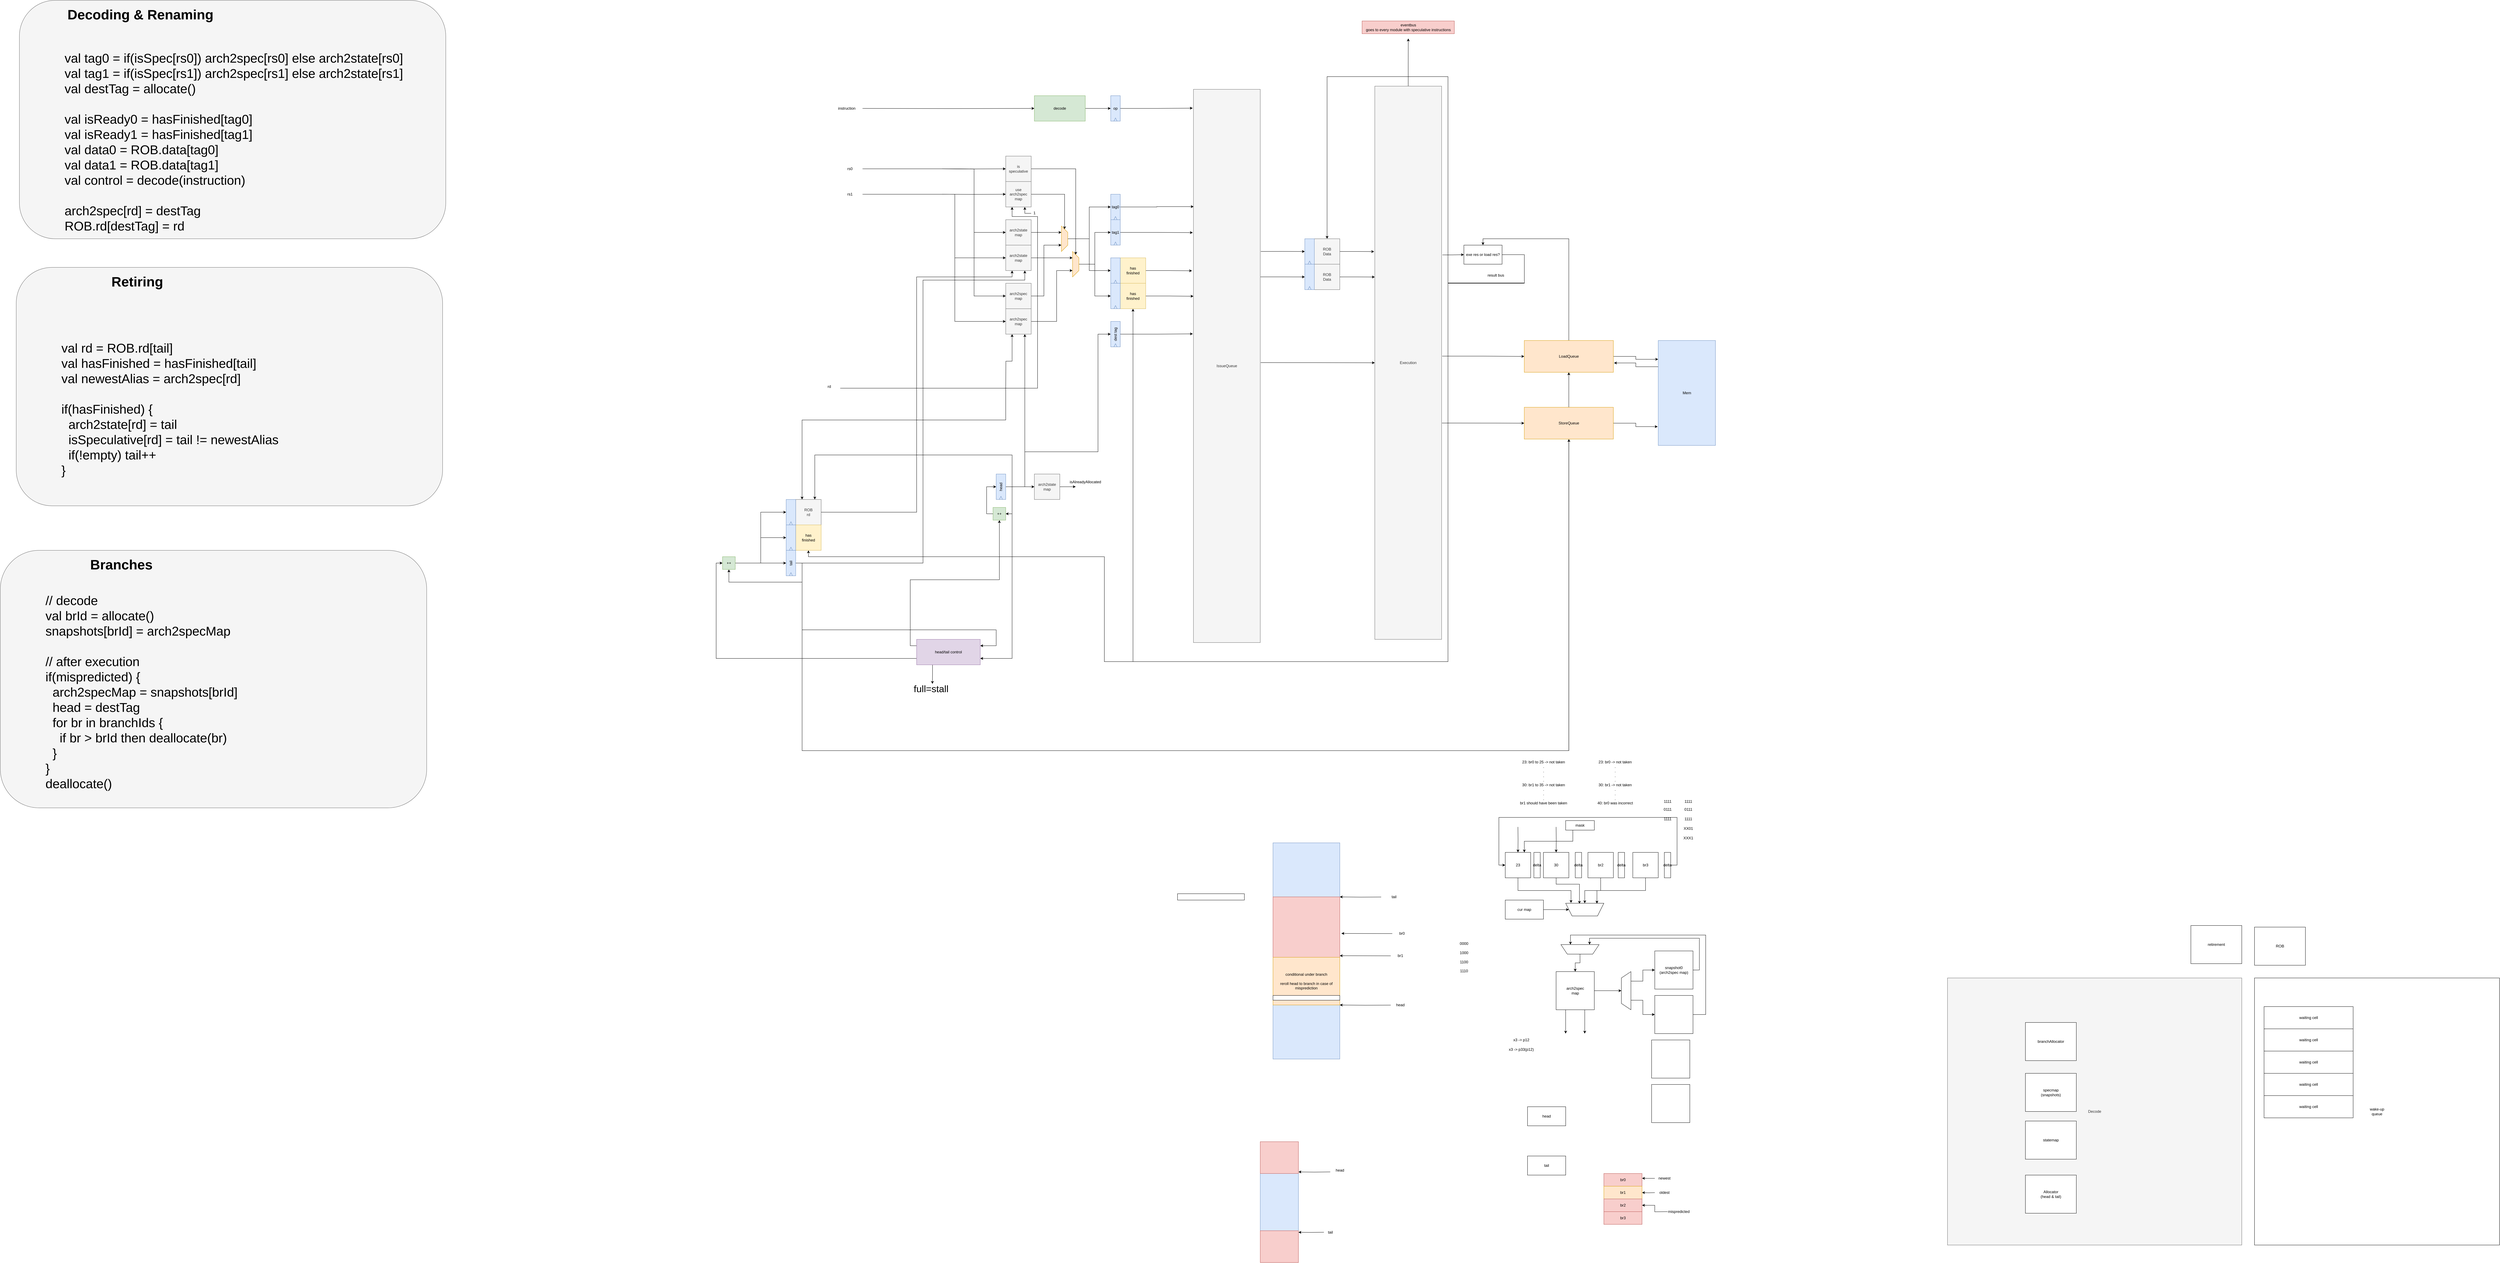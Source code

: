 <mxfile version="21.1.2" type="device">
  <diagram id="__g0TfonTzCmBBWyso2h" name="Page-1">
    <mxGraphModel dx="7785" dy="4055" grid="1" gridSize="10" guides="1" tooltips="1" connect="1" arrows="1" fold="1" page="1" pageScale="1" pageWidth="850" pageHeight="1100" math="0" shadow="0">
      <root>
        <mxCell id="0" />
        <mxCell id="1" parent="0" />
        <mxCell id="Qv8bskhtYxNWibmQk5ua-137" value="Decode" style="rounded=0;whiteSpace=wrap;html=1;fillColor=#f5f5f5;fontColor=#333333;strokeColor=#666666;" parent="1" vertex="1">
          <mxGeometry x="3160" y="3025" width="924.91" height="840" as="geometry" />
        </mxCell>
        <mxCell id="7qlLy7Mz_lEwMJBJuUpn-19" value="" style="rounded=1;whiteSpace=wrap;html=1;fontSize=40;fillColor=#f5f5f5;fontColor=#333333;strokeColor=#666666;" parent="1" vertex="1">
          <mxGeometry x="-2900" y="-50" width="1340.09" height="750" as="geometry" />
        </mxCell>
        <mxCell id="EKfL-BwjNIBpNO0MJgjR-17" style="edgeStyle=orthogonalEdgeStyle;rounded=0;orthogonalLoop=1;jettySize=auto;html=1;exitX=1;exitY=0.5;exitDx=0;exitDy=0;entryX=0;entryY=0.5;entryDx=0;entryDy=0;" parent="1" source="EKfL-BwjNIBpNO0MJgjR-1" target="EKfL-BwjNIBpNO0MJgjR-14" edge="1">
          <mxGeometry relative="1" as="geometry" />
        </mxCell>
        <mxCell id="EKfL-BwjNIBpNO0MJgjR-1" value="is&lt;br&gt;speculative" style="rounded=0;whiteSpace=wrap;html=1;fillColor=#f5f5f5;fontColor=#333333;strokeColor=#666666;" parent="1" vertex="1">
          <mxGeometry x="200" y="440" width="80" height="80" as="geometry" />
        </mxCell>
        <mxCell id="EKfL-BwjNIBpNO0MJgjR-16" style="edgeStyle=orthogonalEdgeStyle;rounded=0;orthogonalLoop=1;jettySize=auto;html=1;exitX=1;exitY=0.5;exitDx=0;exitDy=0;entryX=0;entryY=0.5;entryDx=0;entryDy=0;" parent="1" source="EKfL-BwjNIBpNO0MJgjR-2" target="EKfL-BwjNIBpNO0MJgjR-12" edge="1">
          <mxGeometry relative="1" as="geometry">
            <Array as="points">
              <mxPoint x="385" y="560" />
            </Array>
          </mxGeometry>
        </mxCell>
        <mxCell id="Qv8bskhtYxNWibmQk5ua-10" style="edgeStyle=orthogonalEdgeStyle;rounded=0;orthogonalLoop=1;jettySize=auto;html=1;exitX=0.75;exitY=1;exitDx=0;exitDy=0;entryX=0.75;entryY=1;entryDx=0;entryDy=0;" parent="1" target="EKfL-BwjNIBpNO0MJgjR-2" edge="1">
          <mxGeometry relative="1" as="geometry">
            <mxPoint x="280" y="620" as="sourcePoint" />
          </mxGeometry>
        </mxCell>
        <mxCell id="EKfL-BwjNIBpNO0MJgjR-2" value="use&lt;br style=&quot;border-color: var(--border-color);&quot;&gt;arch2spec&lt;br style=&quot;border-color: var(--border-color);&quot;&gt;map" style="rounded=0;whiteSpace=wrap;html=1;fillColor=#f5f5f5;fontColor=#333333;strokeColor=#666666;" parent="1" vertex="1">
          <mxGeometry x="200" y="520" width="80" height="80" as="geometry" />
        </mxCell>
        <mxCell id="EKfL-BwjNIBpNO0MJgjR-25" style="edgeStyle=orthogonalEdgeStyle;rounded=0;orthogonalLoop=1;jettySize=auto;html=1;exitX=1;exitY=0.5;exitDx=0;exitDy=0;entryX=0.75;entryY=1;entryDx=0;entryDy=0;" parent="1" source="EKfL-BwjNIBpNO0MJgjR-4" target="EKfL-BwjNIBpNO0MJgjR-14" edge="1">
          <mxGeometry relative="1" as="geometry">
            <Array as="points">
              <mxPoint x="360" y="960" />
              <mxPoint x="360" y="800" />
            </Array>
          </mxGeometry>
        </mxCell>
        <mxCell id="EKfL-BwjNIBpNO0MJgjR-4" value="arch2spec&lt;br&gt;map" style="rounded=0;whiteSpace=wrap;html=1;fillColor=#f5f5f5;strokeColor=#666666;fontColor=#333333;" parent="1" vertex="1">
          <mxGeometry x="200" y="920" width="80" height="80" as="geometry" />
        </mxCell>
        <mxCell id="EKfL-BwjNIBpNO0MJgjR-24" style="edgeStyle=orthogonalEdgeStyle;rounded=0;orthogonalLoop=1;jettySize=auto;html=1;exitX=1;exitY=0.5;exitDx=0;exitDy=0;entryX=0.75;entryY=1;entryDx=0;entryDy=0;" parent="1" source="EKfL-BwjNIBpNO0MJgjR-5" target="EKfL-BwjNIBpNO0MJgjR-12" edge="1">
          <mxGeometry relative="1" as="geometry">
            <Array as="points">
              <mxPoint x="320" y="880" />
              <mxPoint x="320" y="720" />
            </Array>
          </mxGeometry>
        </mxCell>
        <mxCell id="EKfL-BwjNIBpNO0MJgjR-5" value="arch2spec&lt;br&gt;map" style="rounded=0;whiteSpace=wrap;html=1;fillColor=#f5f5f5;strokeColor=#666666;fontColor=#333333;" parent="1" vertex="1">
          <mxGeometry x="200" y="840" width="80" height="80" as="geometry" />
        </mxCell>
        <mxCell id="EKfL-BwjNIBpNO0MJgjR-22" style="edgeStyle=orthogonalEdgeStyle;rounded=0;orthogonalLoop=1;jettySize=auto;html=1;exitX=1;exitY=0.5;exitDx=0;exitDy=0;entryX=0.25;entryY=1;entryDx=0;entryDy=0;" parent="1" source="EKfL-BwjNIBpNO0MJgjR-6" target="EKfL-BwjNIBpNO0MJgjR-12" edge="1">
          <mxGeometry relative="1" as="geometry" />
        </mxCell>
        <mxCell id="EKfL-BwjNIBpNO0MJgjR-6" value="arch2state&lt;br&gt;map" style="rounded=0;whiteSpace=wrap;html=1;fillColor=#f5f5f5;fontColor=#333333;strokeColor=#666666;" parent="1" vertex="1">
          <mxGeometry x="200" y="640" width="80" height="80" as="geometry" />
        </mxCell>
        <mxCell id="EKfL-BwjNIBpNO0MJgjR-23" style="edgeStyle=orthogonalEdgeStyle;rounded=0;orthogonalLoop=1;jettySize=auto;html=1;exitX=1;exitY=0.5;exitDx=0;exitDy=0;entryX=0.25;entryY=1;entryDx=0;entryDy=0;" parent="1" source="EKfL-BwjNIBpNO0MJgjR-7" target="EKfL-BwjNIBpNO0MJgjR-14" edge="1">
          <mxGeometry relative="1" as="geometry" />
        </mxCell>
        <mxCell id="EKfL-BwjNIBpNO0MJgjR-7" value="arch2state&lt;br&gt;map" style="rounded=0;whiteSpace=wrap;html=1;fillColor=#f5f5f5;fontColor=#333333;strokeColor=#666666;" parent="1" vertex="1">
          <mxGeometry x="200" y="720" width="80" height="80" as="geometry" />
        </mxCell>
        <mxCell id="XPyX1MKlA9ATD1nAIHYy-14" style="edgeStyle=orthogonalEdgeStyle;rounded=0;orthogonalLoop=1;jettySize=auto;html=1;exitX=1;exitY=0.5;exitDx=0;exitDy=0;entryX=-0.01;entryY=0.299;entryDx=0;entryDy=0;entryPerimeter=0;" edge="1" parent="1" source="EKfL-BwjNIBpNO0MJgjR-8" target="7qlLy7Mz_lEwMJBJuUpn-1">
          <mxGeometry relative="1" as="geometry" />
        </mxCell>
        <mxCell id="XPyX1MKlA9ATD1nAIHYy-15" style="edgeStyle=orthogonalEdgeStyle;rounded=0;orthogonalLoop=1;jettySize=auto;html=1;exitX=1;exitY=0.5;exitDx=0;exitDy=0;entryX=0.5;entryY=0;entryDx=0;entryDy=0;" edge="1" parent="1" source="XPyX1MKlA9ATD1nAIHYy-29" target="EKfL-BwjNIBpNO0MJgjR-8">
          <mxGeometry relative="1" as="geometry">
            <Array as="points">
              <mxPoint x="1830" y="839" />
              <mxPoint x="1590" y="839" />
              <mxPoint x="1590" y="190" />
              <mxPoint x="1210" y="190" />
            </Array>
          </mxGeometry>
        </mxCell>
        <mxCell id="EKfL-BwjNIBpNO0MJgjR-8" value="ROB&lt;br&gt;Data" style="rounded=0;whiteSpace=wrap;html=1;fillColor=#f5f5f5;fontColor=#333333;strokeColor=#666666;" parent="1" vertex="1">
          <mxGeometry x="1170" y="700" width="80" height="80" as="geometry" />
        </mxCell>
        <mxCell id="XPyX1MKlA9ATD1nAIHYy-13" style="edgeStyle=orthogonalEdgeStyle;rounded=0;orthogonalLoop=1;jettySize=auto;html=1;exitX=1;exitY=0.5;exitDx=0;exitDy=0;entryX=0;entryY=0.345;entryDx=0;entryDy=0;entryPerimeter=0;" edge="1" parent="1" source="EKfL-BwjNIBpNO0MJgjR-9" target="7qlLy7Mz_lEwMJBJuUpn-1">
          <mxGeometry relative="1" as="geometry" />
        </mxCell>
        <mxCell id="EKfL-BwjNIBpNO0MJgjR-9" value="ROB&lt;br&gt;Data" style="rounded=0;whiteSpace=wrap;html=1;fillColor=#f5f5f5;fontColor=#333333;strokeColor=#666666;" parent="1" vertex="1">
          <mxGeometry x="1170" y="780" width="80" height="80" as="geometry" />
        </mxCell>
        <mxCell id="XPyX1MKlA9ATD1nAIHYy-6" style="edgeStyle=orthogonalEdgeStyle;rounded=0;orthogonalLoop=1;jettySize=auto;html=1;exitX=1;exitY=0.5;exitDx=0;exitDy=0;entryX=-0.021;entryY=0.328;entryDx=0;entryDy=0;entryPerimeter=0;" edge="1" parent="1" source="EKfL-BwjNIBpNO0MJgjR-10" target="XPyX1MKlA9ATD1nAIHYy-1">
          <mxGeometry relative="1" as="geometry" />
        </mxCell>
        <mxCell id="EKfL-BwjNIBpNO0MJgjR-10" value="has&lt;br&gt;finished" style="rounded=0;whiteSpace=wrap;html=1;fillColor=#fff2cc;strokeColor=#d6b656;" parent="1" vertex="1">
          <mxGeometry x="560" y="760" width="80" height="80" as="geometry" />
        </mxCell>
        <mxCell id="XPyX1MKlA9ATD1nAIHYy-5" style="edgeStyle=orthogonalEdgeStyle;rounded=0;orthogonalLoop=1;jettySize=auto;html=1;exitX=1;exitY=0.5;exitDx=0;exitDy=0;entryX=0;entryY=0.374;entryDx=0;entryDy=0;entryPerimeter=0;" edge="1" parent="1" source="EKfL-BwjNIBpNO0MJgjR-11" target="XPyX1MKlA9ATD1nAIHYy-1">
          <mxGeometry relative="1" as="geometry" />
        </mxCell>
        <mxCell id="XPyX1MKlA9ATD1nAIHYy-16" style="edgeStyle=orthogonalEdgeStyle;rounded=0;orthogonalLoop=1;jettySize=auto;html=1;exitX=1;exitY=0.5;exitDx=0;exitDy=0;entryX=0.5;entryY=1;entryDx=0;entryDy=0;" edge="1" parent="1" source="XPyX1MKlA9ATD1nAIHYy-29" target="EKfL-BwjNIBpNO0MJgjR-11">
          <mxGeometry relative="1" as="geometry">
            <Array as="points">
              <mxPoint x="1830" y="839" />
              <mxPoint x="1590" y="839" />
              <mxPoint x="1590" y="2030" />
              <mxPoint x="600" y="2030" />
            </Array>
          </mxGeometry>
        </mxCell>
        <mxCell id="EKfL-BwjNIBpNO0MJgjR-11" value="has&lt;br style=&quot;border-color: var(--border-color);&quot;&gt;finished" style="rounded=0;whiteSpace=wrap;html=1;fillColor=#fff2cc;strokeColor=#d6b656;" parent="1" vertex="1">
          <mxGeometry x="560" y="840" width="80" height="80" as="geometry" />
        </mxCell>
        <mxCell id="EKfL-BwjNIBpNO0MJgjR-55" style="edgeStyle=orthogonalEdgeStyle;rounded=0;orthogonalLoop=1;jettySize=auto;html=1;exitX=0.5;exitY=0;exitDx=0;exitDy=0;entryX=0;entryY=0.5;entryDx=0;entryDy=0;" parent="1" source="EKfL-BwjNIBpNO0MJgjR-12" target="EKfL-BwjNIBpNO0MJgjR-45" edge="1">
          <mxGeometry relative="1" as="geometry" />
        </mxCell>
        <mxCell id="EKfL-BwjNIBpNO0MJgjR-56" style="edgeStyle=orthogonalEdgeStyle;rounded=0;orthogonalLoop=1;jettySize=auto;html=1;exitX=0.5;exitY=0;exitDx=0;exitDy=0;entryX=0;entryY=0.5;entryDx=0;entryDy=0;" parent="1" source="EKfL-BwjNIBpNO0MJgjR-12" target="EKfL-BwjNIBpNO0MJgjR-49" edge="1">
          <mxGeometry relative="1" as="geometry" />
        </mxCell>
        <mxCell id="EKfL-BwjNIBpNO0MJgjR-12" value="" style="shape=trapezoid;perimeter=trapezoidPerimeter;whiteSpace=wrap;html=1;fixedSize=1;rotation=90;fillColor=#ffe6cc;strokeColor=#d79b00;" parent="1" vertex="1">
          <mxGeometry x="345" y="690" width="80" height="20" as="geometry" />
        </mxCell>
        <mxCell id="EKfL-BwjNIBpNO0MJgjR-53" style="edgeStyle=orthogonalEdgeStyle;rounded=0;orthogonalLoop=1;jettySize=auto;html=1;exitX=0.5;exitY=0;exitDx=0;exitDy=0;entryX=0;entryY=0.5;entryDx=0;entryDy=0;" parent="1" source="EKfL-BwjNIBpNO0MJgjR-14" target="EKfL-BwjNIBpNO0MJgjR-47" edge="1">
          <mxGeometry relative="1" as="geometry" />
        </mxCell>
        <mxCell id="EKfL-BwjNIBpNO0MJgjR-54" style="edgeStyle=orthogonalEdgeStyle;rounded=0;orthogonalLoop=1;jettySize=auto;html=1;exitX=0.5;exitY=0;exitDx=0;exitDy=0;entryX=0;entryY=0.5;entryDx=0;entryDy=0;" parent="1" source="EKfL-BwjNIBpNO0MJgjR-14" target="EKfL-BwjNIBpNO0MJgjR-51" edge="1">
          <mxGeometry relative="1" as="geometry" />
        </mxCell>
        <mxCell id="EKfL-BwjNIBpNO0MJgjR-14" value="" style="shape=trapezoid;perimeter=trapezoidPerimeter;whiteSpace=wrap;html=1;fixedSize=1;rotation=90;fillColor=#ffe6cc;strokeColor=#d79b00;" parent="1" vertex="1">
          <mxGeometry x="380" y="770" width="80" height="20" as="geometry" />
        </mxCell>
        <mxCell id="EKfL-BwjNIBpNO0MJgjR-136" style="edgeStyle=orthogonalEdgeStyle;rounded=0;orthogonalLoop=1;jettySize=auto;html=1;exitX=0;exitY=0.5;exitDx=0;exitDy=0;entryX=0;entryY=0.5;entryDx=0;entryDy=0;" parent="1" target="EKfL-BwjNIBpNO0MJgjR-1" edge="1">
          <mxGeometry relative="1" as="geometry">
            <mxPoint y="479.889" as="sourcePoint" />
            <mxPoint x="170" y="480" as="targetPoint" />
          </mxGeometry>
        </mxCell>
        <mxCell id="EKfL-BwjNIBpNO0MJgjR-137" style="edgeStyle=orthogonalEdgeStyle;rounded=0;orthogonalLoop=1;jettySize=auto;html=1;exitX=0;exitY=0.5;exitDx=0;exitDy=0;entryX=0;entryY=0.5;entryDx=0;entryDy=0;" parent="1" target="EKfL-BwjNIBpNO0MJgjR-2" edge="1">
          <mxGeometry relative="1" as="geometry">
            <mxPoint y="559.889" as="sourcePoint" />
            <mxPoint x="170" y="560" as="targetPoint" />
          </mxGeometry>
        </mxCell>
        <mxCell id="EKfL-BwjNIBpNO0MJgjR-138" style="edgeStyle=orthogonalEdgeStyle;rounded=0;orthogonalLoop=1;jettySize=auto;html=1;exitX=0;exitY=0.5;exitDx=0;exitDy=0;entryX=0;entryY=0.5;entryDx=0;entryDy=0;" parent="1" target="EKfL-BwjNIBpNO0MJgjR-6" edge="1">
          <mxGeometry relative="1" as="geometry">
            <mxPoint y="480" as="sourcePoint" />
            <mxPoint x="170" y="680" as="targetPoint" />
          </mxGeometry>
        </mxCell>
        <mxCell id="EKfL-BwjNIBpNO0MJgjR-139" style="edgeStyle=orthogonalEdgeStyle;rounded=0;orthogonalLoop=1;jettySize=auto;html=1;exitX=0;exitY=0.5;exitDx=0;exitDy=0;entryX=0;entryY=0.5;entryDx=0;entryDy=0;" parent="1" target="EKfL-BwjNIBpNO0MJgjR-7" edge="1">
          <mxGeometry relative="1" as="geometry">
            <mxPoint y="560" as="sourcePoint" />
            <Array as="points">
              <mxPoint x="40" y="560" />
              <mxPoint x="40" y="760" />
            </Array>
            <mxPoint x="170" y="760" as="targetPoint" />
          </mxGeometry>
        </mxCell>
        <mxCell id="EKfL-BwjNIBpNO0MJgjR-140" style="edgeStyle=orthogonalEdgeStyle;rounded=0;orthogonalLoop=1;jettySize=auto;html=1;exitX=0;exitY=0.5;exitDx=0;exitDy=0;entryX=0;entryY=0.5;entryDx=0;entryDy=0;" parent="1" target="EKfL-BwjNIBpNO0MJgjR-5" edge="1">
          <mxGeometry relative="1" as="geometry">
            <mxPoint y="480" as="sourcePoint" />
            <mxPoint x="170" y="880" as="targetPoint" />
          </mxGeometry>
        </mxCell>
        <mxCell id="EKfL-BwjNIBpNO0MJgjR-141" style="edgeStyle=orthogonalEdgeStyle;rounded=0;orthogonalLoop=1;jettySize=auto;html=1;exitX=0;exitY=0.5;exitDx=0;exitDy=0;entryX=0;entryY=0.5;entryDx=0;entryDy=0;" parent="1" target="EKfL-BwjNIBpNO0MJgjR-4" edge="1">
          <mxGeometry relative="1" as="geometry">
            <mxPoint y="560" as="sourcePoint" />
            <Array as="points">
              <mxPoint x="40" y="560" />
              <mxPoint x="40" y="960" />
            </Array>
            <mxPoint x="170" y="960" as="targetPoint" />
          </mxGeometry>
        </mxCell>
        <mxCell id="XPyX1MKlA9ATD1nAIHYy-8" style="edgeStyle=orthogonalEdgeStyle;rounded=0;orthogonalLoop=1;jettySize=auto;html=1;exitX=1;exitY=0.5;exitDx=0;exitDy=0;entryX=0.003;entryY=0.212;entryDx=0;entryDy=0;entryPerimeter=0;" edge="1" parent="1" source="EKfL-BwjNIBpNO0MJgjR-45" target="XPyX1MKlA9ATD1nAIHYy-1">
          <mxGeometry relative="1" as="geometry" />
        </mxCell>
        <mxCell id="EKfL-BwjNIBpNO0MJgjR-45" value="tag0" style="rounded=0;whiteSpace=wrap;html=1;fillColor=#dae8fc;strokeColor=#6c8ebf;" parent="1" vertex="1">
          <mxGeometry x="530" y="560" width="30" height="80" as="geometry" />
        </mxCell>
        <mxCell id="EKfL-BwjNIBpNO0MJgjR-46" value="" style="triangle;whiteSpace=wrap;html=1;rotation=-90;fillColor=#dae8fc;strokeColor=#6c8ebf;" parent="1" vertex="1">
          <mxGeometry x="540" y="630" width="10" height="10" as="geometry" />
        </mxCell>
        <mxCell id="XPyX1MKlA9ATD1nAIHYy-7" style="edgeStyle=orthogonalEdgeStyle;rounded=0;orthogonalLoop=1;jettySize=auto;html=1;exitX=1;exitY=0.5;exitDx=0;exitDy=0;entryX=-0.01;entryY=0.259;entryDx=0;entryDy=0;entryPerimeter=0;" edge="1" parent="1" source="EKfL-BwjNIBpNO0MJgjR-47" target="XPyX1MKlA9ATD1nAIHYy-1">
          <mxGeometry relative="1" as="geometry" />
        </mxCell>
        <mxCell id="EKfL-BwjNIBpNO0MJgjR-47" value="tag1" style="rounded=0;whiteSpace=wrap;html=1;fillColor=#dae8fc;strokeColor=#6c8ebf;" parent="1" vertex="1">
          <mxGeometry x="530" y="640" width="30" height="80" as="geometry" />
        </mxCell>
        <mxCell id="EKfL-BwjNIBpNO0MJgjR-48" value="" style="triangle;whiteSpace=wrap;html=1;rotation=-90;fillColor=#dae8fc;strokeColor=#6c8ebf;" parent="1" vertex="1">
          <mxGeometry x="540" y="710" width="10" height="10" as="geometry" />
        </mxCell>
        <mxCell id="EKfL-BwjNIBpNO0MJgjR-49" value="" style="rounded=0;whiteSpace=wrap;html=1;fillColor=#dae8fc;strokeColor=#6c8ebf;" parent="1" vertex="1">
          <mxGeometry x="530" y="760" width="30" height="80" as="geometry" />
        </mxCell>
        <mxCell id="EKfL-BwjNIBpNO0MJgjR-50" value="" style="triangle;whiteSpace=wrap;html=1;rotation=-90;fillColor=#dae8fc;strokeColor=#6c8ebf;" parent="1" vertex="1">
          <mxGeometry x="540" y="830" width="10" height="10" as="geometry" />
        </mxCell>
        <mxCell id="EKfL-BwjNIBpNO0MJgjR-51" value="" style="rounded=0;whiteSpace=wrap;html=1;fillColor=#dae8fc;strokeColor=#6c8ebf;" parent="1" vertex="1">
          <mxGeometry x="530" y="840" width="30" height="80" as="geometry" />
        </mxCell>
        <mxCell id="EKfL-BwjNIBpNO0MJgjR-52" value="" style="triangle;whiteSpace=wrap;html=1;rotation=-90;fillColor=#dae8fc;strokeColor=#6c8ebf;" parent="1" vertex="1">
          <mxGeometry x="540" y="910" width="10" height="10" as="geometry" />
        </mxCell>
        <mxCell id="EKfL-BwjNIBpNO0MJgjR-73" style="edgeStyle=orthogonalEdgeStyle;rounded=0;orthogonalLoop=1;jettySize=auto;html=1;exitX=1;exitY=0.5;exitDx=0;exitDy=0;entryX=0;entryY=0.5;entryDx=0;entryDy=0;" parent="1" source="EKfL-BwjNIBpNO0MJgjR-149" target="EKfL-BwjNIBpNO0MJgjR-71" edge="1">
          <mxGeometry relative="1" as="geometry">
            <mxPoint x="395" y="1520" as="sourcePoint" />
            <Array as="points">
              <mxPoint x="260" y="1480" />
              <mxPoint x="260" y="1370" />
              <mxPoint x="490" y="1370" />
              <mxPoint x="490" y="1000" />
            </Array>
          </mxGeometry>
        </mxCell>
        <mxCell id="EKfL-BwjNIBpNO0MJgjR-74" style="edgeStyle=orthogonalEdgeStyle;rounded=0;orthogonalLoop=1;jettySize=auto;html=1;exitX=1;exitY=0.5;exitDx=0;exitDy=0;entryX=0.75;entryY=1;entryDx=0;entryDy=0;" parent="1" source="EKfL-BwjNIBpNO0MJgjR-149" target="EKfL-BwjNIBpNO0MJgjR-4" edge="1">
          <mxGeometry relative="1" as="geometry">
            <mxPoint x="395" y="1520" as="sourcePoint" />
            <mxPoint x="260" y="1080" as="targetPoint" />
            <Array as="points">
              <mxPoint x="260" y="1480" />
            </Array>
          </mxGeometry>
        </mxCell>
        <mxCell id="XPyX1MKlA9ATD1nAIHYy-4" style="edgeStyle=orthogonalEdgeStyle;rounded=0;orthogonalLoop=1;jettySize=auto;html=1;exitX=1;exitY=0.5;exitDx=0;exitDy=0;entryX=-0.009;entryY=0.442;entryDx=0;entryDy=0;entryPerimeter=0;" edge="1" parent="1" source="EKfL-BwjNIBpNO0MJgjR-71" target="XPyX1MKlA9ATD1nAIHYy-1">
          <mxGeometry relative="1" as="geometry" />
        </mxCell>
        <mxCell id="EKfL-BwjNIBpNO0MJgjR-71" value="dest tag" style="rounded=0;whiteSpace=wrap;html=1;fillColor=#dae8fc;strokeColor=#6c8ebf;horizontal=0;" parent="1" vertex="1">
          <mxGeometry x="530" y="960" width="30" height="80" as="geometry" />
        </mxCell>
        <mxCell id="EKfL-BwjNIBpNO0MJgjR-72" value="" style="triangle;whiteSpace=wrap;html=1;rotation=-90;fillColor=#dae8fc;strokeColor=#6c8ebf;" parent="1" vertex="1">
          <mxGeometry x="540" y="1030" width="10" height="10" as="geometry" />
        </mxCell>
        <mxCell id="EKfL-BwjNIBpNO0MJgjR-118" style="edgeStyle=orthogonalEdgeStyle;rounded=0;orthogonalLoop=1;jettySize=auto;html=1;exitX=1;exitY=0.5;exitDx=0;exitDy=0;entryX=0.5;entryY=1;entryDx=0;entryDy=0;" parent="1" source="EKfL-BwjNIBpNO0MJgjR-96" target="EKfL-BwjNIBpNO0MJgjR-99" edge="1">
          <mxGeometry relative="1" as="geometry">
            <mxPoint x="-640" y="1810" as="targetPoint" />
            <Array as="points">
              <mxPoint x="-440" y="1720" />
              <mxPoint x="-440" y="1780" />
              <mxPoint x="-670" y="1780" />
            </Array>
          </mxGeometry>
        </mxCell>
        <mxCell id="7qlLy7Mz_lEwMJBJuUpn-13" style="edgeStyle=orthogonalEdgeStyle;rounded=0;orthogonalLoop=1;jettySize=auto;html=1;exitX=1;exitY=0.5;exitDx=0;exitDy=0;entryX=1;entryY=0.25;entryDx=0;entryDy=0;" parent="1" source="EKfL-BwjNIBpNO0MJgjR-96" target="7qlLy7Mz_lEwMJBJuUpn-11" edge="1">
          <mxGeometry relative="1" as="geometry">
            <Array as="points">
              <mxPoint x="-440" y="1720" />
              <mxPoint x="-440" y="1930" />
              <mxPoint x="170" y="1930" />
              <mxPoint x="170" y="1980" />
            </Array>
          </mxGeometry>
        </mxCell>
        <mxCell id="XPyX1MKlA9ATD1nAIHYy-23" style="edgeStyle=orthogonalEdgeStyle;rounded=0;orthogonalLoop=1;jettySize=auto;html=1;exitX=1;exitY=0.5;exitDx=0;exitDy=0;" edge="1" parent="1" source="EKfL-BwjNIBpNO0MJgjR-96" target="XPyX1MKlA9ATD1nAIHYy-20">
          <mxGeometry relative="1" as="geometry">
            <Array as="points">
              <mxPoint x="-440" y="1720" />
              <mxPoint x="-440" y="2310" />
              <mxPoint x="1970" y="2310" />
            </Array>
          </mxGeometry>
        </mxCell>
        <mxCell id="XPyX1MKlA9ATD1nAIHYy-24" style="edgeStyle=orthogonalEdgeStyle;rounded=0;orthogonalLoop=1;jettySize=auto;html=1;exitX=1;exitY=0.5;exitDx=0;exitDy=0;entryX=0.5;entryY=1;entryDx=0;entryDy=0;" edge="1" parent="1" source="EKfL-BwjNIBpNO0MJgjR-96" target="XPyX1MKlA9ATD1nAIHYy-19">
          <mxGeometry relative="1" as="geometry">
            <Array as="points">
              <mxPoint x="-440" y="1720" />
              <mxPoint x="-440" y="2310" />
              <mxPoint x="1970" y="2310" />
            </Array>
          </mxGeometry>
        </mxCell>
        <mxCell id="EKfL-BwjNIBpNO0MJgjR-96" value="tail" style="rounded=0;whiteSpace=wrap;html=1;fillColor=#dae8fc;strokeColor=#6c8ebf;horizontal=0;" parent="1" vertex="1">
          <mxGeometry x="-490.09" y="1680" width="30" height="80" as="geometry" />
        </mxCell>
        <mxCell id="EKfL-BwjNIBpNO0MJgjR-97" value="" style="triangle;whiteSpace=wrap;html=1;rotation=-90;fillColor=#dae8fc;strokeColor=#6c8ebf;" parent="1" vertex="1">
          <mxGeometry x="-480.09" y="1750" width="10" height="10" as="geometry" />
        </mxCell>
        <mxCell id="EKfL-BwjNIBpNO0MJgjR-119" style="edgeStyle=orthogonalEdgeStyle;rounded=0;orthogonalLoop=1;jettySize=auto;html=1;exitX=1;exitY=0.5;exitDx=0;exitDy=0;entryX=0;entryY=0.5;entryDx=0;entryDy=0;" parent="1" source="EKfL-BwjNIBpNO0MJgjR-99" target="EKfL-BwjNIBpNO0MJgjR-96" edge="1">
          <mxGeometry relative="1" as="geometry">
            <Array as="points">
              <mxPoint x="-620" y="1720" />
              <mxPoint x="-620" y="1720" />
            </Array>
          </mxGeometry>
        </mxCell>
        <mxCell id="EKfL-BwjNIBpNO0MJgjR-120" style="edgeStyle=orthogonalEdgeStyle;rounded=0;orthogonalLoop=1;jettySize=auto;html=1;exitX=1;exitY=0.5;exitDx=0;exitDy=0;entryX=0;entryY=0.5;entryDx=0;entryDy=0;" parent="1" source="EKfL-BwjNIBpNO0MJgjR-99" target="EKfL-BwjNIBpNO0MJgjR-101" edge="1">
          <mxGeometry relative="1" as="geometry">
            <Array as="points">
              <mxPoint x="-570" y="1720" />
              <mxPoint x="-570" y="1560" />
            </Array>
          </mxGeometry>
        </mxCell>
        <mxCell id="EKfL-BwjNIBpNO0MJgjR-176" style="edgeStyle=orthogonalEdgeStyle;rounded=0;orthogonalLoop=1;jettySize=auto;html=1;exitX=1;exitY=0.5;exitDx=0;exitDy=0;entryX=0;entryY=0.5;entryDx=0;entryDy=0;" parent="1" source="EKfL-BwjNIBpNO0MJgjR-99" target="EKfL-BwjNIBpNO0MJgjR-174" edge="1">
          <mxGeometry x="-0.091" y="-15" relative="1" as="geometry">
            <Array as="points">
              <mxPoint x="-650" y="1720" />
              <mxPoint x="-570" y="1720" />
              <mxPoint x="-570" y="1640" />
            </Array>
            <mxPoint as="offset" />
          </mxGeometry>
        </mxCell>
        <mxCell id="EKfL-BwjNIBpNO0MJgjR-99" value="++" style="rounded=0;whiteSpace=wrap;html=1;fillColor=#d5e8d4;strokeColor=#82b366;" parent="1" vertex="1">
          <mxGeometry x="-690.09" y="1700" width="40" height="40" as="geometry" />
        </mxCell>
        <mxCell id="EKfL-BwjNIBpNO0MJgjR-100" value="ROB&lt;br&gt;rd" style="rounded=0;whiteSpace=wrap;html=1;fillColor=#f5f5f5;fontColor=#333333;strokeColor=#666666;" parent="1" vertex="1">
          <mxGeometry x="-460.09" y="1520" width="80" height="80" as="geometry" />
        </mxCell>
        <mxCell id="EKfL-BwjNIBpNO0MJgjR-101" value="" style="rounded=0;whiteSpace=wrap;html=1;fillColor=#dae8fc;strokeColor=#6c8ebf;" parent="1" vertex="1">
          <mxGeometry x="-490.09" y="1520" width="30" height="80" as="geometry" />
        </mxCell>
        <mxCell id="EKfL-BwjNIBpNO0MJgjR-102" value="" style="triangle;whiteSpace=wrap;html=1;rotation=-90;fillColor=#dae8fc;strokeColor=#6c8ebf;" parent="1" vertex="1">
          <mxGeometry x="-480.09" y="1590" width="10" height="10" as="geometry" />
        </mxCell>
        <mxCell id="EKfL-BwjNIBpNO0MJgjR-121" style="edgeStyle=orthogonalEdgeStyle;rounded=0;orthogonalLoop=1;jettySize=auto;html=1;exitX=1;exitY=0.5;exitDx=0;exitDy=0;entryX=0.75;entryY=1;entryDx=0;entryDy=0;" parent="1" source="EKfL-BwjNIBpNO0MJgjR-96" target="EKfL-BwjNIBpNO0MJgjR-7" edge="1">
          <mxGeometry relative="1" as="geometry">
            <mxPoint x="-80.09" y="1719.857" as="targetPoint" />
            <Array as="points">
              <mxPoint x="-60" y="1720" />
              <mxPoint x="-60" y="830" />
              <mxPoint x="260" y="830" />
            </Array>
            <mxPoint x="-270.09" y="1720" as="sourcePoint" />
          </mxGeometry>
        </mxCell>
        <mxCell id="7qlLy7Mz_lEwMJBJuUpn-25" style="edgeStyle=orthogonalEdgeStyle;rounded=0;orthogonalLoop=1;jettySize=auto;html=1;fontSize=43;entryX=0;entryY=0.5;entryDx=0;entryDy=0;" parent="1" target="EKfL-BwjNIBpNO0MJgjR-132" edge="1">
          <mxGeometry relative="1" as="geometry">
            <mxPoint x="-250" y="290" as="sourcePoint" />
            <mxPoint x="170" y="290" as="targetPoint" />
          </mxGeometry>
        </mxCell>
        <mxCell id="EKfL-BwjNIBpNO0MJgjR-131" style="edgeStyle=orthogonalEdgeStyle;rounded=0;orthogonalLoop=1;jettySize=auto;html=1;exitX=1;exitY=0.5;exitDx=0;exitDy=0;entryX=0;entryY=0.5;entryDx=0;entryDy=0;" parent="1" source="EKfL-BwjNIBpNO0MJgjR-132" target="EKfL-BwjNIBpNO0MJgjR-133" edge="1">
          <mxGeometry relative="1" as="geometry" />
        </mxCell>
        <mxCell id="EKfL-BwjNIBpNO0MJgjR-132" value="decode" style="rounded=0;whiteSpace=wrap;html=1;fillColor=#d5e8d4;strokeColor=#82b366;" parent="1" vertex="1">
          <mxGeometry x="290" y="250" width="160" height="80" as="geometry" />
        </mxCell>
        <mxCell id="XPyX1MKlA9ATD1nAIHYy-9" style="edgeStyle=orthogonalEdgeStyle;rounded=0;orthogonalLoop=1;jettySize=auto;html=1;exitX=1;exitY=0.5;exitDx=0;exitDy=0;entryX=-0.011;entryY=0.034;entryDx=0;entryDy=0;entryPerimeter=0;" edge="1" parent="1" source="EKfL-BwjNIBpNO0MJgjR-133" target="XPyX1MKlA9ATD1nAIHYy-1">
          <mxGeometry relative="1" as="geometry" />
        </mxCell>
        <mxCell id="EKfL-BwjNIBpNO0MJgjR-133" value="op" style="rounded=0;whiteSpace=wrap;html=1;fillColor=#dae8fc;strokeColor=#6c8ebf;" parent="1" vertex="1">
          <mxGeometry x="530" y="250" width="30" height="80" as="geometry" />
        </mxCell>
        <mxCell id="EKfL-BwjNIBpNO0MJgjR-134" value="" style="triangle;whiteSpace=wrap;html=1;rotation=-90;fillColor=#dae8fc;strokeColor=#6c8ebf;" parent="1" vertex="1">
          <mxGeometry x="540" y="320" width="10" height="10" as="geometry" />
        </mxCell>
        <mxCell id="EKfL-BwjNIBpNO0MJgjR-145" style="edgeStyle=orthogonalEdgeStyle;rounded=0;orthogonalLoop=1;jettySize=auto;html=1;exitX=1;exitY=0.5;exitDx=0;exitDy=0;entryX=0.25;entryY=1;entryDx=0;entryDy=0;" parent="1" target="EKfL-BwjNIBpNO0MJgjR-4" edge="1">
          <mxGeometry relative="1" as="geometry">
            <mxPoint x="220" y="1080" as="targetPoint" />
            <mxPoint x="200" y="1170" as="sourcePoint" />
          </mxGeometry>
        </mxCell>
        <mxCell id="EKfL-BwjNIBpNO0MJgjR-160" style="edgeStyle=orthogonalEdgeStyle;rounded=0;orthogonalLoop=1;jettySize=auto;html=1;exitX=1;exitY=0.5;exitDx=0;exitDy=0;entryX=0.25;entryY=0;entryDx=0;entryDy=0;" parent="1" target="EKfL-BwjNIBpNO0MJgjR-100" edge="1">
          <mxGeometry relative="1" as="geometry">
            <mxPoint x="200" y="1170" as="sourcePoint" />
            <Array as="points">
              <mxPoint x="200" y="1270" />
              <mxPoint x="-440" y="1270" />
            </Array>
          </mxGeometry>
        </mxCell>
        <mxCell id="Qv8bskhtYxNWibmQk5ua-13" style="edgeStyle=orthogonalEdgeStyle;rounded=0;orthogonalLoop=1;jettySize=auto;html=1;entryX=0.25;entryY=1;entryDx=0;entryDy=0;" parent="1" target="EKfL-BwjNIBpNO0MJgjR-2" edge="1">
          <mxGeometry relative="1" as="geometry">
            <Array as="points">
              <mxPoint x="300" y="1170" />
              <mxPoint x="300" y="630" />
              <mxPoint x="220" y="630" />
            </Array>
            <mxPoint x="-320" y="1170" as="sourcePoint" />
          </mxGeometry>
        </mxCell>
        <mxCell id="EKfL-BwjNIBpNO0MJgjR-146" value="rs0" style="text;html=1;align=center;verticalAlign=middle;resizable=0;points=[];autosize=1;strokeColor=none;fillColor=none;" parent="1" vertex="1">
          <mxGeometry x="-310.09" y="465" width="40" height="30" as="geometry" />
        </mxCell>
        <mxCell id="EKfL-BwjNIBpNO0MJgjR-147" value="rs1" style="text;html=1;align=center;verticalAlign=middle;resizable=0;points=[];autosize=1;strokeColor=none;fillColor=none;" parent="1" vertex="1">
          <mxGeometry x="-310.09" y="545" width="40" height="30" as="geometry" />
        </mxCell>
        <mxCell id="EKfL-BwjNIBpNO0MJgjR-148" value="rd" style="text;html=1;align=center;verticalAlign=middle;resizable=0;points=[];autosize=1;strokeColor=none;fillColor=none;" parent="1" vertex="1">
          <mxGeometry x="-370" y="1150" width="30" height="30" as="geometry" />
        </mxCell>
        <mxCell id="EKfL-BwjNIBpNO0MJgjR-152" style="edgeStyle=orthogonalEdgeStyle;rounded=0;orthogonalLoop=1;jettySize=auto;html=1;exitX=1;exitY=0.5;exitDx=0;exitDy=0;entryX=1;entryY=0.5;entryDx=0;entryDy=0;" parent="1" source="EKfL-BwjNIBpNO0MJgjR-149" target="EKfL-BwjNIBpNO0MJgjR-151" edge="1">
          <mxGeometry relative="1" as="geometry" />
        </mxCell>
        <mxCell id="EKfL-BwjNIBpNO0MJgjR-161" style="edgeStyle=orthogonalEdgeStyle;rounded=0;orthogonalLoop=1;jettySize=auto;html=1;exitX=1;exitY=0.5;exitDx=0;exitDy=0;entryX=0.75;entryY=0;entryDx=0;entryDy=0;" parent="1" source="EKfL-BwjNIBpNO0MJgjR-149" target="EKfL-BwjNIBpNO0MJgjR-100" edge="1">
          <mxGeometry relative="1" as="geometry">
            <Array as="points">
              <mxPoint x="220" y="1480" />
              <mxPoint x="220" y="1380" />
              <mxPoint x="-400" y="1380" />
            </Array>
          </mxGeometry>
        </mxCell>
        <mxCell id="7qlLy7Mz_lEwMJBJuUpn-12" style="edgeStyle=orthogonalEdgeStyle;rounded=0;orthogonalLoop=1;jettySize=auto;html=1;exitX=1;exitY=0.5;exitDx=0;exitDy=0;entryX=1;entryY=0.75;entryDx=0;entryDy=0;" parent="1" source="EKfL-BwjNIBpNO0MJgjR-149" target="7qlLy7Mz_lEwMJBJuUpn-11" edge="1">
          <mxGeometry relative="1" as="geometry" />
        </mxCell>
        <mxCell id="Qv8bskhtYxNWibmQk5ua-128" style="edgeStyle=orthogonalEdgeStyle;rounded=0;orthogonalLoop=1;jettySize=auto;html=1;exitX=1;exitY=0.5;exitDx=0;exitDy=0;entryX=0;entryY=0.5;entryDx=0;entryDy=0;" parent="1" source="EKfL-BwjNIBpNO0MJgjR-149" target="Qv8bskhtYxNWibmQk5ua-127" edge="1">
          <mxGeometry relative="1" as="geometry" />
        </mxCell>
        <mxCell id="EKfL-BwjNIBpNO0MJgjR-149" value="head" style="rounded=0;whiteSpace=wrap;html=1;fillColor=#dae8fc;strokeColor=#6c8ebf;horizontal=0;" parent="1" vertex="1">
          <mxGeometry x="170" y="1440" width="30" height="80" as="geometry" />
        </mxCell>
        <mxCell id="EKfL-BwjNIBpNO0MJgjR-150" value="" style="triangle;whiteSpace=wrap;html=1;rotation=-90;fillColor=#dae8fc;strokeColor=#6c8ebf;" parent="1" vertex="1">
          <mxGeometry x="180" y="1510" width="10" height="10" as="geometry" />
        </mxCell>
        <mxCell id="EKfL-BwjNIBpNO0MJgjR-153" style="edgeStyle=orthogonalEdgeStyle;rounded=0;orthogonalLoop=1;jettySize=auto;html=1;exitX=0;exitY=0.5;exitDx=0;exitDy=0;entryX=0;entryY=0.5;entryDx=0;entryDy=0;" parent="1" source="EKfL-BwjNIBpNO0MJgjR-151" target="EKfL-BwjNIBpNO0MJgjR-149" edge="1">
          <mxGeometry relative="1" as="geometry" />
        </mxCell>
        <mxCell id="EKfL-BwjNIBpNO0MJgjR-151" value="++" style="rounded=0;whiteSpace=wrap;html=1;fillColor=#d5e8d4;strokeColor=#82b366;" parent="1" vertex="1">
          <mxGeometry x="160" y="1545" width="40" height="40" as="geometry" />
        </mxCell>
        <mxCell id="EKfL-BwjNIBpNO0MJgjR-159" style="edgeStyle=orthogonalEdgeStyle;rounded=0;orthogonalLoop=1;jettySize=auto;html=1;entryX=0.25;entryY=1;entryDx=0;entryDy=0;exitX=1;exitY=0.5;exitDx=0;exitDy=0;" parent="1" source="EKfL-BwjNIBpNO0MJgjR-100" target="EKfL-BwjNIBpNO0MJgjR-7" edge="1">
          <mxGeometry relative="1" as="geometry">
            <Array as="points">
              <mxPoint x="-80" y="1560" />
              <mxPoint x="-80" y="820" />
              <mxPoint x="220" y="820" />
            </Array>
            <mxPoint x="-80" y="1340" as="sourcePoint" />
          </mxGeometry>
        </mxCell>
        <mxCell id="EKfL-BwjNIBpNO0MJgjR-182" style="edgeStyle=orthogonalEdgeStyle;rounded=0;orthogonalLoop=1;jettySize=auto;html=1;entryX=0.5;entryY=1;entryDx=0;entryDy=0;exitX=1;exitY=0.5;exitDx=0;exitDy=0;" parent="1" target="EKfL-BwjNIBpNO0MJgjR-173" edge="1" source="XPyX1MKlA9ATD1nAIHYy-29">
          <mxGeometry relative="1" as="geometry">
            <mxPoint x="710" y="1850" as="sourcePoint" />
            <Array as="points">
              <mxPoint x="1830" y="840" />
              <mxPoint x="1590" y="840" />
              <mxPoint x="1590" y="2030" />
              <mxPoint x="510" y="2030" />
              <mxPoint x="510" y="1700" />
              <mxPoint x="-420" y="1700" />
            </Array>
          </mxGeometry>
        </mxCell>
        <mxCell id="EKfL-BwjNIBpNO0MJgjR-173" value="has&lt;br&gt;finished" style="rounded=0;whiteSpace=wrap;html=1;fillColor=#fff2cc;strokeColor=#d6b656;" parent="1" vertex="1">
          <mxGeometry x="-460.09" y="1600" width="80" height="80" as="geometry" />
        </mxCell>
        <mxCell id="EKfL-BwjNIBpNO0MJgjR-174" value="" style="rounded=0;whiteSpace=wrap;html=1;fillColor=#dae8fc;strokeColor=#6c8ebf;" parent="1" vertex="1">
          <mxGeometry x="-490.09" y="1600" width="30" height="80" as="geometry" />
        </mxCell>
        <mxCell id="EKfL-BwjNIBpNO0MJgjR-175" value="" style="triangle;whiteSpace=wrap;html=1;rotation=-90;fillColor=#dae8fc;strokeColor=#6c8ebf;" parent="1" vertex="1">
          <mxGeometry x="-480.09" y="1670" width="10" height="10" as="geometry" />
        </mxCell>
        <mxCell id="XPyX1MKlA9ATD1nAIHYy-12" style="edgeStyle=orthogonalEdgeStyle;rounded=0;orthogonalLoop=1;jettySize=auto;html=1;exitX=1.007;exitY=0.494;exitDx=0;exitDy=0;entryX=0;entryY=0.5;entryDx=0;entryDy=0;exitPerimeter=0;" edge="1" parent="1" source="XPyX1MKlA9ATD1nAIHYy-1" target="7qlLy7Mz_lEwMJBJuUpn-1">
          <mxGeometry relative="1" as="geometry" />
        </mxCell>
        <mxCell id="XPyX1MKlA9ATD1nAIHYy-32" style="edgeStyle=orthogonalEdgeStyle;rounded=0;orthogonalLoop=1;jettySize=auto;html=1;exitX=0.5;exitY=0;exitDx=0;exitDy=0;" edge="1" parent="1" source="7qlLy7Mz_lEwMJBJuUpn-1">
          <mxGeometry relative="1" as="geometry">
            <mxPoint x="1465.2" y="70" as="targetPoint" />
          </mxGeometry>
        </mxCell>
        <mxCell id="7qlLy7Mz_lEwMJBJuUpn-1" value="Execution" style="rounded=0;whiteSpace=wrap;html=1;fillColor=#f5f5f5;fontColor=#333333;strokeColor=#666666;" parent="1" vertex="1">
          <mxGeometry x="1360" y="220" width="210" height="1740" as="geometry" />
        </mxCell>
        <mxCell id="7qlLy7Mz_lEwMJBJuUpn-10" value="result bus" style="text;html=1;align=center;verticalAlign=middle;resizable=0;points=[];autosize=1;strokeColor=none;fillColor=none;" parent="1" vertex="1">
          <mxGeometry x="1700" y="800" width="80" height="30" as="geometry" />
        </mxCell>
        <mxCell id="7qlLy7Mz_lEwMJBJuUpn-14" style="edgeStyle=orthogonalEdgeStyle;rounded=0;orthogonalLoop=1;jettySize=auto;html=1;exitX=0;exitY=0.25;exitDx=0;exitDy=0;entryX=0.5;entryY=1;entryDx=0;entryDy=0;" parent="1" source="7qlLy7Mz_lEwMJBJuUpn-11" target="EKfL-BwjNIBpNO0MJgjR-151" edge="1">
          <mxGeometry relative="1" as="geometry" />
        </mxCell>
        <mxCell id="7qlLy7Mz_lEwMJBJuUpn-15" style="edgeStyle=orthogonalEdgeStyle;rounded=0;orthogonalLoop=1;jettySize=auto;html=1;exitX=0;exitY=0.75;exitDx=0;exitDy=0;entryX=0;entryY=0.5;entryDx=0;entryDy=0;" parent="1" source="7qlLy7Mz_lEwMJBJuUpn-11" target="EKfL-BwjNIBpNO0MJgjR-99" edge="1">
          <mxGeometry relative="1" as="geometry" />
        </mxCell>
        <mxCell id="7qlLy7Mz_lEwMJBJuUpn-16" style="edgeStyle=orthogonalEdgeStyle;rounded=0;orthogonalLoop=1;jettySize=auto;html=1;exitX=0.25;exitY=1;exitDx=0;exitDy=0;" parent="1" source="7qlLy7Mz_lEwMJBJuUpn-11" edge="1">
          <mxGeometry relative="1" as="geometry">
            <mxPoint x="-30.476" y="2100" as="targetPoint" />
          </mxGeometry>
        </mxCell>
        <mxCell id="7qlLy7Mz_lEwMJBJuUpn-11" value="head/tail control" style="rounded=0;whiteSpace=wrap;html=1;fillColor=#e1d5e7;strokeColor=#9673a6;" parent="1" vertex="1">
          <mxGeometry x="-80.09" y="1960" width="200.09" height="80" as="geometry" />
        </mxCell>
        <mxCell id="7qlLy7Mz_lEwMJBJuUpn-17" value="full=stall" style="text;html=1;align=center;verticalAlign=middle;resizable=0;points=[];autosize=1;strokeColor=none;fillColor=none;fontSize=30;" parent="1" vertex="1">
          <mxGeometry x="-100" y="2090" width="130" height="50" as="geometry" />
        </mxCell>
        <mxCell id="7qlLy7Mz_lEwMJBJuUpn-18" value="val tag0 = if(isSpec[rs0]) arch2spec[rs0] else arch2state[rs0]&lt;br&gt;val tag1 = if(isSpec[rs1]) arch2spec[rs1] else arch2state[rs1]&lt;br&gt;val destTag = allocate()&lt;br&gt;&lt;br&gt;val isReady0 = hasFinished[tag0]&lt;br&gt;val isReady1 = hasFinished[tag1]&lt;br&gt;val data0 = ROB.data[tag0]&lt;br&gt;val data1 = ROB.data[tag1]&lt;br&gt;val control = decode(instruction)&lt;br&gt;&lt;br&gt;arch2spec[rd] = destTag&lt;br&gt;ROB.rd[destTag] = rd" style="text;html=1;align=left;verticalAlign=middle;resizable=0;points=[];autosize=1;strokeColor=none;fillColor=none;fontSize=40;" parent="1" vertex="1">
          <mxGeometry x="-2760" y="100" width="1090" height="590" as="geometry" />
        </mxCell>
        <mxCell id="7qlLy7Mz_lEwMJBJuUpn-20" value="Decoding &amp;amp; Renaming" style="text;html=1;align=center;verticalAlign=middle;resizable=0;points=[];autosize=1;strokeColor=none;fillColor=none;fontSize=43;fontStyle=1" parent="1" vertex="1">
          <mxGeometry x="-2760" y="-40" width="480" height="70" as="geometry" />
        </mxCell>
        <mxCell id="7qlLy7Mz_lEwMJBJuUpn-21" value="" style="rounded=1;whiteSpace=wrap;html=1;fontSize=40;fillColor=#f5f5f5;fontColor=#333333;strokeColor=#666666;" parent="1" vertex="1">
          <mxGeometry x="-2910" y="790" width="1340.09" height="750" as="geometry" />
        </mxCell>
        <mxCell id="7qlLy7Mz_lEwMJBJuUpn-22" value="val rd = ROB.rd[tail]&lt;br&gt;val hasFinished = hasFinished[tail]&lt;br&gt;val newestAlias = arch2spec[rd]&lt;br&gt;&lt;br&gt;if(hasFinished) {&lt;br&gt;&amp;nbsp; arch2state[rd] = tail&lt;br&gt;&amp;nbsp; isSpeculative[rd] = tail != newestAlias&lt;br&gt;&amp;nbsp; if(!empty) tail++&lt;br&gt;}" style="text;html=1;align=left;verticalAlign=middle;resizable=0;points=[];autosize=1;strokeColor=none;fillColor=none;fontSize=40;" parent="1" vertex="1">
          <mxGeometry x="-2770" y="1010" width="710" height="450" as="geometry" />
        </mxCell>
        <mxCell id="7qlLy7Mz_lEwMJBJuUpn-23" value="Retiring" style="text;html=1;align=center;verticalAlign=middle;resizable=0;points=[];autosize=1;strokeColor=none;fillColor=none;fontSize=43;fontStyle=1" parent="1" vertex="1">
          <mxGeometry x="-2625" y="800" width="190" height="70" as="geometry" />
        </mxCell>
        <mxCell id="7qlLy7Mz_lEwMJBJuUpn-26" value="instruction" style="text;html=1;align=center;verticalAlign=middle;resizable=0;points=[];autosize=1;strokeColor=none;fillColor=none;fontSize=12;" parent="1" vertex="1">
          <mxGeometry x="-340" y="275" width="80" height="30" as="geometry" />
        </mxCell>
        <mxCell id="7qlLy7Mz_lEwMJBJuUpn-27" value="" style="endArrow=none;html=1;rounded=0;fontSize=12;" parent="1" edge="1">
          <mxGeometry width="50" height="50" relative="1" as="geometry">
            <mxPoint x="-250" y="480" as="sourcePoint" />
            <mxPoint y="480" as="targetPoint" />
          </mxGeometry>
        </mxCell>
        <mxCell id="7qlLy7Mz_lEwMJBJuUpn-28" value="" style="endArrow=none;html=1;rounded=0;fontSize=12;" parent="1" edge="1">
          <mxGeometry width="50" height="50" relative="1" as="geometry">
            <mxPoint x="-250" y="560" as="sourcePoint" />
            <mxPoint y="560" as="targetPoint" />
          </mxGeometry>
        </mxCell>
        <mxCell id="XPyX1MKlA9ATD1nAIHYy-11" style="edgeStyle=orthogonalEdgeStyle;rounded=0;orthogonalLoop=1;jettySize=auto;html=1;exitX=1.008;exitY=0.293;exitDx=0;exitDy=0;entryX=0;entryY=0.5;entryDx=0;entryDy=0;exitPerimeter=0;" edge="1" parent="1" source="XPyX1MKlA9ATD1nAIHYy-1" target="Qv8bskhtYxNWibmQk5ua-6">
          <mxGeometry relative="1" as="geometry" />
        </mxCell>
        <mxCell id="Qv8bskhtYxNWibmQk5ua-6" value="" style="rounded=0;whiteSpace=wrap;html=1;fillColor=#dae8fc;strokeColor=#6c8ebf;" parent="1" vertex="1">
          <mxGeometry x="1140" y="700" width="30" height="80" as="geometry" />
        </mxCell>
        <mxCell id="Qv8bskhtYxNWibmQk5ua-7" value="" style="triangle;whiteSpace=wrap;html=1;rotation=-90;fillColor=#dae8fc;strokeColor=#6c8ebf;" parent="1" vertex="1">
          <mxGeometry x="1150" y="770" width="10" height="10" as="geometry" />
        </mxCell>
        <mxCell id="XPyX1MKlA9ATD1nAIHYy-10" style="edgeStyle=orthogonalEdgeStyle;rounded=0;orthogonalLoop=1;jettySize=auto;html=1;exitX=1.004;exitY=0.339;exitDx=0;exitDy=0;entryX=0;entryY=0.5;entryDx=0;entryDy=0;exitPerimeter=0;" edge="1" parent="1" source="XPyX1MKlA9ATD1nAIHYy-1" target="Qv8bskhtYxNWibmQk5ua-8">
          <mxGeometry relative="1" as="geometry" />
        </mxCell>
        <mxCell id="Qv8bskhtYxNWibmQk5ua-8" value="" style="rounded=0;whiteSpace=wrap;html=1;fillColor=#dae8fc;strokeColor=#6c8ebf;" parent="1" vertex="1">
          <mxGeometry x="1140" y="780" width="30" height="80" as="geometry" />
        </mxCell>
        <mxCell id="Qv8bskhtYxNWibmQk5ua-9" value="" style="triangle;whiteSpace=wrap;html=1;rotation=-90;fillColor=#dae8fc;strokeColor=#6c8ebf;" parent="1" vertex="1">
          <mxGeometry x="1150" y="850" width="10" height="10" as="geometry" />
        </mxCell>
        <mxCell id="Qv8bskhtYxNWibmQk5ua-11" value="1" style="text;html=1;align=center;verticalAlign=middle;resizable=0;points=[];autosize=1;strokeColor=none;fillColor=none;" parent="1" vertex="1">
          <mxGeometry x="275" y="604" width="30" height="30" as="geometry" />
        </mxCell>
        <mxCell id="Qv8bskhtYxNWibmQk5ua-14" value="23: br0 to 25 -&amp;gt; not taken&lt;br&gt;.&lt;br&gt;.&lt;br&gt;.&lt;br&gt;.&lt;br&gt;30: br1 to 35 -&amp;gt; not taken&lt;br&gt;.&lt;br&gt;.&lt;br&gt;.&lt;br&gt;br1 should have been taken" style="text;html=1;align=center;verticalAlign=middle;resizable=0;points=[];autosize=1;strokeColor=none;fillColor=none;" parent="1" vertex="1">
          <mxGeometry x="1804.91" y="2330" width="170" height="160" as="geometry" />
        </mxCell>
        <mxCell id="Qv8bskhtYxNWibmQk5ua-21" style="edgeStyle=orthogonalEdgeStyle;rounded=0;orthogonalLoop=1;jettySize=auto;html=1;exitX=0.5;exitY=1;exitDx=0;exitDy=0;entryX=0.86;entryY=1.027;entryDx=0;entryDy=0;entryPerimeter=0;" parent="1" source="Qv8bskhtYxNWibmQk5ua-15" target="Qv8bskhtYxNWibmQk5ua-20" edge="1">
          <mxGeometry relative="1" as="geometry" />
        </mxCell>
        <mxCell id="Qv8bskhtYxNWibmQk5ua-27" style="edgeStyle=orthogonalEdgeStyle;rounded=0;orthogonalLoop=1;jettySize=auto;html=1;exitX=0.5;exitY=0;exitDx=0;exitDy=0;entryX=0.5;entryY=0;entryDx=0;entryDy=0;" parent="1" target="Qv8bskhtYxNWibmQk5ua-15" edge="1">
          <mxGeometry relative="1" as="geometry">
            <mxPoint x="1809.822" y="2550" as="sourcePoint" />
          </mxGeometry>
        </mxCell>
        <mxCell id="Qv8bskhtYxNWibmQk5ua-15" value="23" style="rounded=0;whiteSpace=wrap;html=1;" parent="1" vertex="1">
          <mxGeometry x="1770" y="2630" width="79.91" height="80" as="geometry" />
        </mxCell>
        <mxCell id="Qv8bskhtYxNWibmQk5ua-23" style="edgeStyle=orthogonalEdgeStyle;rounded=0;orthogonalLoop=1;jettySize=auto;html=1;exitX=0.5;exitY=1;exitDx=0;exitDy=0;entryX=0.639;entryY=0.96;entryDx=0;entryDy=0;entryPerimeter=0;" parent="1" source="Qv8bskhtYxNWibmQk5ua-16" target="Qv8bskhtYxNWibmQk5ua-20" edge="1">
          <mxGeometry relative="1" as="geometry">
            <Array as="points">
              <mxPoint x="1929.91" y="2730" />
              <mxPoint x="2002.91" y="2730" />
            </Array>
          </mxGeometry>
        </mxCell>
        <mxCell id="Qv8bskhtYxNWibmQk5ua-28" style="edgeStyle=orthogonalEdgeStyle;rounded=0;orthogonalLoop=1;jettySize=auto;html=1;exitX=0.5;exitY=0;exitDx=0;exitDy=0;entryX=0.5;entryY=0;entryDx=0;entryDy=0;" parent="1" target="Qv8bskhtYxNWibmQk5ua-16" edge="1">
          <mxGeometry relative="1" as="geometry">
            <mxPoint x="1929.822" y="2550" as="sourcePoint" />
          </mxGeometry>
        </mxCell>
        <mxCell id="Qv8bskhtYxNWibmQk5ua-16" value="30" style="rounded=0;whiteSpace=wrap;html=1;" parent="1" vertex="1">
          <mxGeometry x="1890" y="2630" width="79.91" height="80" as="geometry" />
        </mxCell>
        <mxCell id="Qv8bskhtYxNWibmQk5ua-26" value="" style="edgeStyle=orthogonalEdgeStyle;rounded=0;orthogonalLoop=1;jettySize=auto;html=1;" parent="1" source="Qv8bskhtYxNWibmQk5ua-19" target="Qv8bskhtYxNWibmQk5ua-20" edge="1">
          <mxGeometry relative="1" as="geometry" />
        </mxCell>
        <mxCell id="Qv8bskhtYxNWibmQk5ua-19" value="cur map" style="rounded=0;whiteSpace=wrap;html=1;" parent="1" vertex="1">
          <mxGeometry x="1770" y="2780" width="120" height="60" as="geometry" />
        </mxCell>
        <mxCell id="Qv8bskhtYxNWibmQk5ua-20" value="" style="shape=trapezoid;perimeter=trapezoidPerimeter;whiteSpace=wrap;html=1;fixedSize=1;direction=west;" parent="1" vertex="1">
          <mxGeometry x="1959.91" y="2790" width="120" height="40" as="geometry" />
        </mxCell>
        <mxCell id="Qv8bskhtYxNWibmQk5ua-34" style="edgeStyle=orthogonalEdgeStyle;rounded=0;orthogonalLoop=1;jettySize=auto;html=1;exitX=0.5;exitY=1;exitDx=0;exitDy=0;" parent="1" source="Qv8bskhtYxNWibmQk5ua-32" target="Qv8bskhtYxNWibmQk5ua-20" edge="1">
          <mxGeometry relative="1" as="geometry" />
        </mxCell>
        <mxCell id="Qv8bskhtYxNWibmQk5ua-32" value="br2" style="rounded=0;whiteSpace=wrap;html=1;" parent="1" vertex="1">
          <mxGeometry x="2029.91" y="2630" width="79.91" height="80" as="geometry" />
        </mxCell>
        <mxCell id="Qv8bskhtYxNWibmQk5ua-35" style="edgeStyle=orthogonalEdgeStyle;rounded=0;orthogonalLoop=1;jettySize=auto;html=1;exitX=0.5;exitY=1;exitDx=0;exitDy=0;entryX=0.181;entryY=0.975;entryDx=0;entryDy=0;entryPerimeter=0;" parent="1" source="Qv8bskhtYxNWibmQk5ua-33" target="Qv8bskhtYxNWibmQk5ua-20" edge="1">
          <mxGeometry relative="1" as="geometry" />
        </mxCell>
        <mxCell id="Qv8bskhtYxNWibmQk5ua-33" value="br3" style="rounded=0;whiteSpace=wrap;html=1;" parent="1" vertex="1">
          <mxGeometry x="2170.91" y="2630" width="79.91" height="80" as="geometry" />
        </mxCell>
        <mxCell id="Qv8bskhtYxNWibmQk5ua-36" value="23: br0 -&amp;gt; not taken&lt;br&gt;.&lt;br&gt;.&lt;br&gt;.&lt;br&gt;.&lt;br&gt;30: br1 -&amp;gt; not taken&lt;br&gt;.&lt;br&gt;.&lt;br&gt;.&lt;br&gt;40: br0 was incorrect" style="text;html=1;align=center;verticalAlign=middle;resizable=0;points=[];autosize=1;strokeColor=none;fillColor=none;" parent="1" vertex="1">
          <mxGeometry x="2049.91" y="2330" width="130" height="160" as="geometry" />
        </mxCell>
        <mxCell id="Qv8bskhtYxNWibmQk5ua-39" style="edgeStyle=orthogonalEdgeStyle;rounded=0;orthogonalLoop=1;jettySize=auto;html=1;exitX=0.25;exitY=1;exitDx=0;exitDy=0;entryX=0.75;entryY=0;entryDx=0;entryDy=0;" parent="1" source="Qv8bskhtYxNWibmQk5ua-38" target="Qv8bskhtYxNWibmQk5ua-15" edge="1">
          <mxGeometry relative="1" as="geometry" />
        </mxCell>
        <mxCell id="Qv8bskhtYxNWibmQk5ua-38" value="mask" style="rounded=0;whiteSpace=wrap;html=1;" parent="1" vertex="1">
          <mxGeometry x="1959.91" y="2530" width="90.09" height="30" as="geometry" />
        </mxCell>
        <mxCell id="Qv8bskhtYxNWibmQk5ua-40" value="1111" style="text;html=1;align=center;verticalAlign=middle;resizable=0;points=[];autosize=1;strokeColor=none;fillColor=none;" parent="1" vertex="1">
          <mxGeometry x="2255" y="2455" width="50" height="30" as="geometry" />
        </mxCell>
        <mxCell id="Qv8bskhtYxNWibmQk5ua-41" value="0111" style="text;html=1;align=center;verticalAlign=middle;resizable=0;points=[];autosize=1;strokeColor=none;fillColor=none;" parent="1" vertex="1">
          <mxGeometry x="2255" y="2480" width="50" height="30" as="geometry" />
        </mxCell>
        <mxCell id="Qv8bskhtYxNWibmQk5ua-44" value="1111" style="text;html=1;align=center;verticalAlign=middle;resizable=0;points=[];autosize=1;strokeColor=none;fillColor=none;" parent="1" vertex="1">
          <mxGeometry x="2255" y="2510" width="50" height="30" as="geometry" />
        </mxCell>
        <mxCell id="Qv8bskhtYxNWibmQk5ua-45" value="1111" style="text;html=1;align=center;verticalAlign=middle;resizable=0;points=[];autosize=1;strokeColor=none;fillColor=none;" parent="1" vertex="1">
          <mxGeometry x="2320" y="2455" width="50" height="30" as="geometry" />
        </mxCell>
        <mxCell id="Qv8bskhtYxNWibmQk5ua-46" value="0111" style="text;html=1;align=center;verticalAlign=middle;resizable=0;points=[];autosize=1;strokeColor=none;fillColor=none;" parent="1" vertex="1">
          <mxGeometry x="2320" y="2480" width="50" height="30" as="geometry" />
        </mxCell>
        <mxCell id="Qv8bskhtYxNWibmQk5ua-47" value="1111" style="text;html=1;align=center;verticalAlign=middle;resizable=0;points=[];autosize=1;strokeColor=none;fillColor=none;" parent="1" vertex="1">
          <mxGeometry x="2320" y="2510" width="50" height="30" as="geometry" />
        </mxCell>
        <mxCell id="Qv8bskhtYxNWibmQk5ua-48" value="XX01" style="text;html=1;align=center;verticalAlign=middle;resizable=0;points=[];autosize=1;strokeColor=none;fillColor=none;" parent="1" vertex="1">
          <mxGeometry x="2320" y="2540" width="50" height="30" as="geometry" />
        </mxCell>
        <mxCell id="Qv8bskhtYxNWibmQk5ua-49" value="XXX1" style="text;html=1;align=center;verticalAlign=middle;resizable=0;points=[];autosize=1;strokeColor=none;fillColor=none;" parent="1" vertex="1">
          <mxGeometry x="2320" y="2570" width="50" height="30" as="geometry" />
        </mxCell>
        <mxCell id="Qv8bskhtYxNWibmQk5ua-50" value="delta" style="rounded=0;whiteSpace=wrap;html=1;" parent="1" vertex="1">
          <mxGeometry x="1860" y="2630" width="20" height="80" as="geometry" />
        </mxCell>
        <mxCell id="Qv8bskhtYxNWibmQk5ua-51" value="delta" style="rounded=0;whiteSpace=wrap;html=1;" parent="1" vertex="1">
          <mxGeometry x="1990" y="2630" width="20" height="80" as="geometry" />
        </mxCell>
        <mxCell id="Qv8bskhtYxNWibmQk5ua-52" value="delta" style="rounded=0;whiteSpace=wrap;html=1;" parent="1" vertex="1">
          <mxGeometry x="2125" y="2630" width="20" height="80" as="geometry" />
        </mxCell>
        <mxCell id="Qv8bskhtYxNWibmQk5ua-54" style="edgeStyle=orthogonalEdgeStyle;rounded=0;orthogonalLoop=1;jettySize=auto;html=1;exitX=1;exitY=0.5;exitDx=0;exitDy=0;entryX=0;entryY=0.5;entryDx=0;entryDy=0;" parent="1" source="Qv8bskhtYxNWibmQk5ua-53" target="Qv8bskhtYxNWibmQk5ua-15" edge="1">
          <mxGeometry relative="1" as="geometry">
            <Array as="points">
              <mxPoint x="2310" y="2670" />
              <mxPoint x="2310" y="2520" />
              <mxPoint x="1750" y="2520" />
              <mxPoint x="1750" y="2670" />
            </Array>
          </mxGeometry>
        </mxCell>
        <mxCell id="Qv8bskhtYxNWibmQk5ua-53" value="delta" style="rounded=0;whiteSpace=wrap;html=1;" parent="1" vertex="1">
          <mxGeometry x="2270" y="2630" width="20" height="80" as="geometry" />
        </mxCell>
        <mxCell id="Qv8bskhtYxNWibmQk5ua-60" style="edgeStyle=orthogonalEdgeStyle;rounded=0;orthogonalLoop=1;jettySize=auto;html=1;exitX=1;exitY=0.5;exitDx=0;exitDy=0;" parent="1" source="Qv8bskhtYxNWibmQk5ua-55" target="Qv8bskhtYxNWibmQk5ua-59" edge="1">
          <mxGeometry relative="1" as="geometry" />
        </mxCell>
        <mxCell id="Qv8bskhtYxNWibmQk5ua-130" style="edgeStyle=orthogonalEdgeStyle;rounded=0;orthogonalLoop=1;jettySize=auto;html=1;exitX=0.25;exitY=1;exitDx=0;exitDy=0;" parent="1" source="Qv8bskhtYxNWibmQk5ua-55" edge="1">
          <mxGeometry relative="1" as="geometry">
            <mxPoint x="1959.789" y="3200" as="targetPoint" />
          </mxGeometry>
        </mxCell>
        <mxCell id="Qv8bskhtYxNWibmQk5ua-131" style="edgeStyle=orthogonalEdgeStyle;rounded=0;orthogonalLoop=1;jettySize=auto;html=1;exitX=0.75;exitY=1;exitDx=0;exitDy=0;" parent="1" source="Qv8bskhtYxNWibmQk5ua-55" edge="1">
          <mxGeometry relative="1" as="geometry">
            <mxPoint x="2019.789" y="3200" as="targetPoint" />
          </mxGeometry>
        </mxCell>
        <mxCell id="Qv8bskhtYxNWibmQk5ua-55" value="arch2spec&lt;br&gt;map" style="rounded=0;whiteSpace=wrap;html=1;" parent="1" vertex="1">
          <mxGeometry x="1929.82" y="3005" width="120.09" height="120" as="geometry" />
        </mxCell>
        <mxCell id="Qv8bskhtYxNWibmQk5ua-65" style="edgeStyle=orthogonalEdgeStyle;rounded=0;orthogonalLoop=1;jettySize=auto;html=1;exitX=1;exitY=0.5;exitDx=0;exitDy=0;entryX=0.75;entryY=1;entryDx=0;entryDy=0;" parent="1" source="Qv8bskhtYxNWibmQk5ua-56" target="Qv8bskhtYxNWibmQk5ua-63" edge="1">
          <mxGeometry relative="1" as="geometry">
            <Array as="points">
              <mxPoint x="2400" y="3140" />
              <mxPoint x="2400" y="2890" />
              <mxPoint x="1975" y="2890" />
            </Array>
          </mxGeometry>
        </mxCell>
        <mxCell id="Qv8bskhtYxNWibmQk5ua-56" value="" style="rounded=0;whiteSpace=wrap;html=1;" parent="1" vertex="1">
          <mxGeometry x="2240" y="3080" width="120.09" height="120" as="geometry" />
        </mxCell>
        <mxCell id="Qv8bskhtYxNWibmQk5ua-64" style="edgeStyle=orthogonalEdgeStyle;rounded=0;orthogonalLoop=1;jettySize=auto;html=1;exitX=1;exitY=0.5;exitDx=0;exitDy=0;entryX=0.25;entryY=1;entryDx=0;entryDy=0;" parent="1" source="Qv8bskhtYxNWibmQk5ua-57" target="Qv8bskhtYxNWibmQk5ua-63" edge="1">
          <mxGeometry relative="1" as="geometry" />
        </mxCell>
        <mxCell id="Qv8bskhtYxNWibmQk5ua-57" value="snapshot0&lt;br&gt;(arch2spec map)" style="rounded=0;whiteSpace=wrap;html=1;" parent="1" vertex="1">
          <mxGeometry x="2240" y="2940" width="120.09" height="120" as="geometry" />
        </mxCell>
        <mxCell id="Qv8bskhtYxNWibmQk5ua-61" style="edgeStyle=orthogonalEdgeStyle;rounded=0;orthogonalLoop=1;jettySize=auto;html=1;exitX=0.25;exitY=1;exitDx=0;exitDy=0;entryX=0;entryY=0.5;entryDx=0;entryDy=0;" parent="1" source="Qv8bskhtYxNWibmQk5ua-59" target="Qv8bskhtYxNWibmQk5ua-56" edge="1">
          <mxGeometry relative="1" as="geometry" />
        </mxCell>
        <mxCell id="Qv8bskhtYxNWibmQk5ua-62" style="edgeStyle=orthogonalEdgeStyle;rounded=0;orthogonalLoop=1;jettySize=auto;html=1;exitX=0.75;exitY=1;exitDx=0;exitDy=0;entryX=0;entryY=0.5;entryDx=0;entryDy=0;" parent="1" source="Qv8bskhtYxNWibmQk5ua-59" target="Qv8bskhtYxNWibmQk5ua-57" edge="1">
          <mxGeometry relative="1" as="geometry" />
        </mxCell>
        <mxCell id="Qv8bskhtYxNWibmQk5ua-59" value="" style="shape=trapezoid;perimeter=trapezoidPerimeter;whiteSpace=wrap;html=1;fixedSize=1;rotation=-90;" parent="1" vertex="1">
          <mxGeometry x="2090" y="3050" width="120" height="30" as="geometry" />
        </mxCell>
        <mxCell id="Qv8bskhtYxNWibmQk5ua-66" style="edgeStyle=orthogonalEdgeStyle;rounded=0;orthogonalLoop=1;jettySize=auto;html=1;exitX=0.5;exitY=0;exitDx=0;exitDy=0;entryX=0.5;entryY=0;entryDx=0;entryDy=0;" parent="1" source="Qv8bskhtYxNWibmQk5ua-63" target="Qv8bskhtYxNWibmQk5ua-55" edge="1">
          <mxGeometry relative="1" as="geometry" />
        </mxCell>
        <mxCell id="Qv8bskhtYxNWibmQk5ua-63" value="" style="shape=trapezoid;perimeter=trapezoidPerimeter;whiteSpace=wrap;html=1;fixedSize=1;rotation=-90;direction=north;" parent="1" vertex="1">
          <mxGeometry x="1989.95" y="2875" width="30" height="120" as="geometry" />
        </mxCell>
        <mxCell id="Qv8bskhtYxNWibmQk5ua-67" value="x3 -&amp;gt; p12" style="text;html=1;align=center;verticalAlign=middle;resizable=0;points=[];autosize=1;strokeColor=none;fillColor=none;" parent="1" vertex="1">
          <mxGeometry x="1785" y="3205" width="70" height="30" as="geometry" />
        </mxCell>
        <mxCell id="Qv8bskhtYxNWibmQk5ua-68" value="x3 -&amp;gt; p33(p12)" style="text;html=1;align=center;verticalAlign=middle;resizable=0;points=[];autosize=1;strokeColor=none;fillColor=none;" parent="1" vertex="1">
          <mxGeometry x="1770" y="3235" width="100" height="30" as="geometry" />
        </mxCell>
        <mxCell id="Qv8bskhtYxNWibmQk5ua-70" style="edgeStyle=orthogonalEdgeStyle;rounded=0;orthogonalLoop=1;jettySize=auto;html=1;exitX=1;exitY=0.25;exitDx=0;exitDy=0;entryX=1;entryY=0.25;entryDx=0;entryDy=0;" parent="1" target="Qv8bskhtYxNWibmQk5ua-69" edge="1">
          <mxGeometry relative="1" as="geometry">
            <mxPoint x="1380" y="2770.333" as="sourcePoint" />
          </mxGeometry>
        </mxCell>
        <mxCell id="Qv8bskhtYxNWibmQk5ua-72" style="edgeStyle=orthogonalEdgeStyle;rounded=0;orthogonalLoop=1;jettySize=auto;html=1;exitX=1;exitY=0.75;exitDx=0;exitDy=0;entryX=1;entryY=0.75;entryDx=0;entryDy=0;" parent="1" target="Qv8bskhtYxNWibmQk5ua-69" edge="1">
          <mxGeometry relative="1" as="geometry">
            <mxPoint x="1410" y="3110.333" as="sourcePoint" />
          </mxGeometry>
        </mxCell>
        <mxCell id="Qv8bskhtYxNWibmQk5ua-69" value="" style="rounded=0;whiteSpace=wrap;html=1;fillColor=#dae8fc;strokeColor=#6c8ebf;" parent="1" vertex="1">
          <mxGeometry x="1040" y="2600" width="210" height="680" as="geometry" />
        </mxCell>
        <mxCell id="Qv8bskhtYxNWibmQk5ua-71" value="tail" style="text;html=1;align=center;verticalAlign=middle;resizable=0;points=[];autosize=1;strokeColor=none;fillColor=none;" parent="1" vertex="1">
          <mxGeometry x="1400" y="2755" width="40" height="30" as="geometry" />
        </mxCell>
        <mxCell id="Qv8bskhtYxNWibmQk5ua-73" value="head" style="text;html=1;align=center;verticalAlign=middle;resizable=0;points=[];autosize=1;strokeColor=none;fillColor=none;" parent="1" vertex="1">
          <mxGeometry x="1415" y="3095" width="50" height="30" as="geometry" />
        </mxCell>
        <mxCell id="Qv8bskhtYxNWibmQk5ua-74" value="" style="rounded=0;whiteSpace=wrap;html=1;fillColor=#f8cecc;strokeColor=#b85450;" parent="1" vertex="1">
          <mxGeometry x="1040" y="2770" width="210" height="340" as="geometry" />
        </mxCell>
        <mxCell id="Qv8bskhtYxNWibmQk5ua-77" style="edgeStyle=orthogonalEdgeStyle;rounded=0;orthogonalLoop=1;jettySize=auto;html=1;exitX=1;exitY=0.75;exitDx=0;exitDy=0;entryX=1;entryY=0.75;entryDx=0;entryDy=0;" parent="1" target="Qv8bskhtYxNWibmQk5ua-76" edge="1">
          <mxGeometry relative="1" as="geometry">
            <mxPoint x="1200" y="3824.784" as="sourcePoint" />
          </mxGeometry>
        </mxCell>
        <mxCell id="Qv8bskhtYxNWibmQk5ua-79" style="edgeStyle=orthogonalEdgeStyle;rounded=0;orthogonalLoop=1;jettySize=auto;html=1;exitX=1;exitY=0.25;exitDx=0;exitDy=0;entryX=1;entryY=0.25;entryDx=0;entryDy=0;" parent="1" target="Qv8bskhtYxNWibmQk5ua-76" edge="1">
          <mxGeometry relative="1" as="geometry">
            <mxPoint x="1220" y="3635.054" as="sourcePoint" />
          </mxGeometry>
        </mxCell>
        <mxCell id="Qv8bskhtYxNWibmQk5ua-76" value="" style="rounded=0;whiteSpace=wrap;html=1;fillColor=#dae8fc;strokeColor=#6c8ebf;" parent="1" vertex="1">
          <mxGeometry x="1000" y="3540" width="120" height="380" as="geometry" />
        </mxCell>
        <mxCell id="Qv8bskhtYxNWibmQk5ua-78" value="tail" style="text;html=1;align=center;verticalAlign=middle;resizable=0;points=[];autosize=1;strokeColor=none;fillColor=none;" parent="1" vertex="1">
          <mxGeometry x="1200" y="3810" width="40" height="30" as="geometry" />
        </mxCell>
        <mxCell id="Qv8bskhtYxNWibmQk5ua-80" value="head" style="text;html=1;align=center;verticalAlign=middle;resizable=0;points=[];autosize=1;strokeColor=none;fillColor=none;" parent="1" vertex="1">
          <mxGeometry x="1225" y="3615" width="50" height="30" as="geometry" />
        </mxCell>
        <mxCell id="Qv8bskhtYxNWibmQk5ua-81" value="" style="rounded=0;whiteSpace=wrap;html=1;fillColor=#f8cecc;strokeColor=#b85450;" parent="1" vertex="1">
          <mxGeometry x="1000" y="3540" width="120" height="100" as="geometry" />
        </mxCell>
        <mxCell id="Qv8bskhtYxNWibmQk5ua-82" value="" style="rounded=0;whiteSpace=wrap;html=1;fillColor=#f8cecc;strokeColor=#b85450;" parent="1" vertex="1">
          <mxGeometry x="1000" y="3820" width="120" height="100" as="geometry" />
        </mxCell>
        <mxCell id="Qv8bskhtYxNWibmQk5ua-83" style="edgeStyle=orthogonalEdgeStyle;rounded=0;orthogonalLoop=1;jettySize=auto;html=1;exitX=1;exitY=0.75;exitDx=0;exitDy=0;entryX=1;entryY=0.75;entryDx=0;entryDy=0;" parent="1" edge="1">
          <mxGeometry relative="1" as="geometry">
            <mxPoint x="1250.0" y="2955" as="targetPoint" />
            <mxPoint x="1410.0" y="2955.333" as="sourcePoint" />
            <Array as="points">
              <mxPoint x="1250" y="2955" />
            </Array>
          </mxGeometry>
        </mxCell>
        <mxCell id="Qv8bskhtYxNWibmQk5ua-84" value="br1" style="text;html=1;align=center;verticalAlign=middle;resizable=0;points=[];autosize=1;strokeColor=none;fillColor=none;" parent="1" vertex="1">
          <mxGeometry x="1420" y="2940" width="40" height="30" as="geometry" />
        </mxCell>
        <mxCell id="Qv8bskhtYxNWibmQk5ua-85" value="conditional under branch&lt;br&gt;&lt;br&gt;reroll head to branch in case of misprediction" style="rounded=0;whiteSpace=wrap;html=1;fillColor=#ffe6cc;strokeColor=#d79b00;" parent="1" vertex="1">
          <mxGeometry x="1040" y="2960" width="210" height="150" as="geometry" />
        </mxCell>
        <mxCell id="Qv8bskhtYxNWibmQk5ua-86" value="" style="rounded=0;whiteSpace=wrap;html=1;" parent="1" vertex="1">
          <mxGeometry x="2230" y="3220" width="120.09" height="120" as="geometry" />
        </mxCell>
        <mxCell id="Qv8bskhtYxNWibmQk5ua-87" value="" style="rounded=0;whiteSpace=wrap;html=1;" parent="1" vertex="1">
          <mxGeometry x="2230" y="3360" width="120.09" height="120" as="geometry" />
        </mxCell>
        <mxCell id="Qv8bskhtYxNWibmQk5ua-88" value="head" style="rounded=0;whiteSpace=wrap;html=1;" parent="1" vertex="1">
          <mxGeometry x="1840" y="3430" width="120" height="60" as="geometry" />
        </mxCell>
        <mxCell id="Qv8bskhtYxNWibmQk5ua-89" value="tail" style="rounded=0;whiteSpace=wrap;html=1;" parent="1" vertex="1">
          <mxGeometry x="1840" y="3585" width="120" height="60" as="geometry" />
        </mxCell>
        <mxCell id="Qv8bskhtYxNWibmQk5ua-90" value="" style="rounded=1;whiteSpace=wrap;html=1;fontSize=40;fillColor=#f5f5f5;fontColor=#333333;strokeColor=#666666;" parent="1" vertex="1">
          <mxGeometry x="-2960" y="1680" width="1340.09" height="810" as="geometry" />
        </mxCell>
        <mxCell id="Qv8bskhtYxNWibmQk5ua-91" value="// decode&lt;br&gt;val brId = allocate()&lt;br&gt;snapshots[brId] = arch2specMap&lt;br&gt;&lt;br&gt;// after execution&lt;br&gt;if(mispredicted) {&lt;br&gt;&amp;nbsp; arch2specMap = snapshots[brId]&lt;br&gt;&amp;nbsp; head = destTag&lt;br&gt;&amp;nbsp; for br in branchIds {&lt;br&gt;&amp;nbsp; &amp;nbsp; if br &amp;gt; brId then deallocate(br)&lt;br&gt;&amp;nbsp; }&lt;br&gt;}&lt;br&gt;deallocate()" style="text;html=1;align=left;verticalAlign=middle;resizable=0;points=[];autosize=1;strokeColor=none;fillColor=none;fontSize=40;" parent="1" vertex="1">
          <mxGeometry x="-2820" y="1805" width="630" height="640" as="geometry" />
        </mxCell>
        <mxCell id="Qv8bskhtYxNWibmQk5ua-92" value="Branches" style="text;html=1;align=center;verticalAlign=middle;resizable=0;points=[];autosize=1;strokeColor=none;fillColor=none;fontSize=43;fontStyle=1" parent="1" vertex="1">
          <mxGeometry x="-2690" y="1690" width="220" height="70" as="geometry" />
        </mxCell>
        <mxCell id="Qv8bskhtYxNWibmQk5ua-94" value="br0" style="rounded=0;whiteSpace=wrap;html=1;fillColor=#f8cecc;strokeColor=#b85450;" parent="1" vertex="1">
          <mxGeometry x="2079.91" y="3640" width="120" height="40" as="geometry" />
        </mxCell>
        <mxCell id="Qv8bskhtYxNWibmQk5ua-99" style="edgeStyle=orthogonalEdgeStyle;rounded=0;orthogonalLoop=1;jettySize=auto;html=1;exitX=1;exitY=0.5;exitDx=0;exitDy=0;entryX=1;entryY=0.5;entryDx=0;entryDy=0;" parent="1" target="Qv8bskhtYxNWibmQk5ua-96" edge="1">
          <mxGeometry relative="1" as="geometry">
            <mxPoint x="2240" y="3700.226" as="sourcePoint" />
          </mxGeometry>
        </mxCell>
        <mxCell id="Qv8bskhtYxNWibmQk5ua-96" value="br1" style="rounded=0;whiteSpace=wrap;html=1;fillColor=#ffe6cc;strokeColor=#d79b00;" parent="1" vertex="1">
          <mxGeometry x="2079.91" y="3680" width="120" height="40" as="geometry" />
        </mxCell>
        <mxCell id="Qv8bskhtYxNWibmQk5ua-104" style="edgeStyle=orthogonalEdgeStyle;rounded=0;orthogonalLoop=1;jettySize=auto;html=1;exitX=1;exitY=0.5;exitDx=0;exitDy=0;entryX=1;entryY=0.5;entryDx=0;entryDy=0;" parent="1" target="Qv8bskhtYxNWibmQk5ua-97" edge="1">
          <mxGeometry relative="1" as="geometry">
            <mxPoint x="2280.0" y="3760" as="sourcePoint" />
          </mxGeometry>
        </mxCell>
        <mxCell id="Qv8bskhtYxNWibmQk5ua-97" value="br2" style="rounded=0;whiteSpace=wrap;html=1;fillColor=#f8cecc;strokeColor=#b85450;" parent="1" vertex="1">
          <mxGeometry x="2079.91" y="3720" width="120" height="40" as="geometry" />
        </mxCell>
        <mxCell id="Qv8bskhtYxNWibmQk5ua-98" value="br3" style="rounded=0;whiteSpace=wrap;html=1;fillColor=#f8cecc;strokeColor=#b85450;" parent="1" vertex="1">
          <mxGeometry x="2079.91" y="3760" width="120" height="40" as="geometry" />
        </mxCell>
        <mxCell id="Qv8bskhtYxNWibmQk5ua-100" value="oldest" style="text;html=1;align=center;verticalAlign=middle;resizable=0;points=[];autosize=1;strokeColor=none;fillColor=none;" parent="1" vertex="1">
          <mxGeometry x="2240" y="3685" width="60" height="30" as="geometry" />
        </mxCell>
        <mxCell id="Qv8bskhtYxNWibmQk5ua-101" style="edgeStyle=orthogonalEdgeStyle;rounded=0;orthogonalLoop=1;jettySize=auto;html=1;exitX=1;exitY=0.5;exitDx=0;exitDy=0;entryX=1;entryY=0.5;entryDx=0;entryDy=0;" parent="1" edge="1">
          <mxGeometry relative="1" as="geometry">
            <mxPoint x="2199.91" y="3655" as="targetPoint" />
            <mxPoint x="2240" y="3655.226" as="sourcePoint" />
            <Array as="points">
              <mxPoint x="2210" y="3655" />
              <mxPoint x="2210" y="3655" />
            </Array>
          </mxGeometry>
        </mxCell>
        <mxCell id="Qv8bskhtYxNWibmQk5ua-102" value="newest" style="text;html=1;align=center;verticalAlign=middle;resizable=0;points=[];autosize=1;strokeColor=none;fillColor=none;" parent="1" vertex="1">
          <mxGeometry x="2240" y="3640" width="60" height="30" as="geometry" />
        </mxCell>
        <mxCell id="Qv8bskhtYxNWibmQk5ua-105" value="mispredicted" style="text;html=1;align=center;verticalAlign=middle;resizable=0;points=[];autosize=1;strokeColor=none;fillColor=none;" parent="1" vertex="1">
          <mxGeometry x="2270.09" y="3745" width="90" height="30" as="geometry" />
        </mxCell>
        <mxCell id="Qv8bskhtYxNWibmQk5ua-106" value="Allocator&lt;br&gt;(head &amp;amp; tail)" style="rounded=0;whiteSpace=wrap;html=1;" parent="1" vertex="1">
          <mxGeometry x="3404.91" y="3645" width="160" height="120" as="geometry" />
        </mxCell>
        <mxCell id="Qv8bskhtYxNWibmQk5ua-107" value="0000&lt;br&gt;&lt;br&gt;1000&lt;br&gt;&lt;br&gt;1100&lt;br&gt;&lt;br&gt;1110" style="text;html=1;align=center;verticalAlign=middle;resizable=0;points=[];autosize=1;strokeColor=none;fillColor=none;" parent="1" vertex="1">
          <mxGeometry x="1615" y="2905" width="50" height="110" as="geometry" />
        </mxCell>
        <mxCell id="Qv8bskhtYxNWibmQk5ua-108" value="" style="rounded=0;whiteSpace=wrap;html=1;" parent="1" vertex="1">
          <mxGeometry x="740" y="2760" width="210" height="20" as="geometry" />
        </mxCell>
        <mxCell id="Qv8bskhtYxNWibmQk5ua-109" style="edgeStyle=orthogonalEdgeStyle;rounded=0;orthogonalLoop=1;jettySize=auto;html=1;exitX=1;exitY=0.75;exitDx=0;exitDy=0;entryX=1;entryY=0.75;entryDx=0;entryDy=0;" parent="1" edge="1">
          <mxGeometry relative="1" as="geometry">
            <mxPoint x="1255.0" y="2885" as="targetPoint" />
            <mxPoint x="1415.0" y="2885.333" as="sourcePoint" />
            <Array as="points">
              <mxPoint x="1255" y="2885" />
            </Array>
          </mxGeometry>
        </mxCell>
        <mxCell id="Qv8bskhtYxNWibmQk5ua-110" value="br0" style="text;html=1;align=center;verticalAlign=middle;resizable=0;points=[];autosize=1;strokeColor=none;fillColor=none;" parent="1" vertex="1">
          <mxGeometry x="1425" y="2870" width="40" height="30" as="geometry" />
        </mxCell>
        <mxCell id="Qv8bskhtYxNWibmQk5ua-118" value="" style="rounded=0;whiteSpace=wrap;html=1;" parent="1" vertex="1">
          <mxGeometry x="1040" y="3080" width="210" height="15" as="geometry" />
        </mxCell>
        <mxCell id="XPyX1MKlA9ATD1nAIHYy-2" style="edgeStyle=orthogonalEdgeStyle;rounded=0;orthogonalLoop=1;jettySize=auto;html=1;exitX=1;exitY=0.5;exitDx=0;exitDy=0;" edge="1" parent="1" source="Qv8bskhtYxNWibmQk5ua-127">
          <mxGeometry relative="1" as="geometry">
            <mxPoint x="420" y="1479.857" as="targetPoint" />
          </mxGeometry>
        </mxCell>
        <mxCell id="Qv8bskhtYxNWibmQk5ua-127" value="arch2state&lt;br&gt;map" style="rounded=0;whiteSpace=wrap;html=1;fillColor=#f5f5f5;fontColor=#333333;strokeColor=#666666;" parent="1" vertex="1">
          <mxGeometry x="290" y="1440" width="80" height="80" as="geometry" />
        </mxCell>
        <mxCell id="Qv8bskhtYxNWibmQk5ua-133" value="branchAllocator" style="rounded=0;whiteSpace=wrap;html=1;" parent="1" vertex="1">
          <mxGeometry x="3404.91" y="3165" width="160" height="120" as="geometry" />
        </mxCell>
        <mxCell id="Qv8bskhtYxNWibmQk5ua-134" value="specmap&lt;br&gt;(snapshots)" style="rounded=0;whiteSpace=wrap;html=1;" parent="1" vertex="1">
          <mxGeometry x="3404.91" y="3325" width="160" height="120" as="geometry" />
        </mxCell>
        <mxCell id="Qv8bskhtYxNWibmQk5ua-135" value="statemap" style="rounded=0;whiteSpace=wrap;html=1;" parent="1" vertex="1">
          <mxGeometry x="3404.91" y="3475" width="160" height="120" as="geometry" />
        </mxCell>
        <mxCell id="Qv8bskhtYxNWibmQk5ua-136" value="ROB" style="rounded=0;whiteSpace=wrap;html=1;" parent="1" vertex="1">
          <mxGeometry x="4124.91" y="2865" width="160" height="120" as="geometry" />
        </mxCell>
        <mxCell id="Qv8bskhtYxNWibmQk5ua-138" value="retirement" style="rounded=0;whiteSpace=wrap;html=1;" parent="1" vertex="1">
          <mxGeometry x="3924.91" y="2860" width="160" height="120" as="geometry" />
        </mxCell>
        <mxCell id="Qv8bskhtYxNWibmQk5ua-139" value="wake-up&lt;br&gt;queue" style="rounded=0;whiteSpace=wrap;html=1;" parent="1" vertex="1">
          <mxGeometry x="4124.91" y="3025" width="770" height="840" as="geometry" />
        </mxCell>
        <mxCell id="Qv8bskhtYxNWibmQk5ua-140" value="waiting cell" style="rounded=0;whiteSpace=wrap;html=1;" parent="1" vertex="1">
          <mxGeometry x="4154.91" y="3115" width="280" height="70" as="geometry" />
        </mxCell>
        <mxCell id="Qv8bskhtYxNWibmQk5ua-141" value="waiting cell" style="rounded=0;whiteSpace=wrap;html=1;" parent="1" vertex="1">
          <mxGeometry x="4154.91" y="3185" width="280" height="70" as="geometry" />
        </mxCell>
        <mxCell id="Qv8bskhtYxNWibmQk5ua-142" value="waiting cell" style="rounded=0;whiteSpace=wrap;html=1;" parent="1" vertex="1">
          <mxGeometry x="4154.91" y="3255" width="280" height="70" as="geometry" />
        </mxCell>
        <mxCell id="Qv8bskhtYxNWibmQk5ua-143" value="waiting cell" style="rounded=0;whiteSpace=wrap;html=1;" parent="1" vertex="1">
          <mxGeometry x="4154.91" y="3325" width="280" height="70" as="geometry" />
        </mxCell>
        <mxCell id="Qv8bskhtYxNWibmQk5ua-144" value="waiting cell" style="rounded=0;whiteSpace=wrap;html=1;" parent="1" vertex="1">
          <mxGeometry x="4154.91" y="3395" width="280" height="70" as="geometry" />
        </mxCell>
        <mxCell id="XPyX1MKlA9ATD1nAIHYy-1" value="IssueQueue" style="rounded=0;whiteSpace=wrap;html=1;fillColor=#f5f5f5;fontColor=#333333;strokeColor=#666666;" vertex="1" parent="1">
          <mxGeometry x="790" y="230" width="210" height="1740" as="geometry" />
        </mxCell>
        <mxCell id="XPyX1MKlA9ATD1nAIHYy-3" value="isAlreadyAllocated" style="text;html=1;align=center;verticalAlign=middle;resizable=0;points=[];autosize=1;strokeColor=none;fillColor=none;" vertex="1" parent="1">
          <mxGeometry x="390" y="1450" width="120" height="30" as="geometry" />
        </mxCell>
        <mxCell id="XPyX1MKlA9ATD1nAIHYy-18" value="eventbus&lt;br&gt;goes to every module with speculative instructions" style="text;html=1;align=center;verticalAlign=middle;resizable=0;points=[];autosize=1;strokeColor=#b85450;fillColor=#f8cecc;" vertex="1" parent="1">
          <mxGeometry x="1320" y="15" width="290" height="40" as="geometry" />
        </mxCell>
        <mxCell id="XPyX1MKlA9ATD1nAIHYy-21" style="edgeStyle=orthogonalEdgeStyle;rounded=0;orthogonalLoop=1;jettySize=auto;html=1;exitX=1.009;exitY=0.488;exitDx=0;exitDy=0;entryX=0;entryY=0.5;entryDx=0;entryDy=0;exitPerimeter=0;" edge="1" parent="1" source="7qlLy7Mz_lEwMJBJuUpn-1" target="XPyX1MKlA9ATD1nAIHYy-19">
          <mxGeometry relative="1" as="geometry">
            <mxPoint x="1789.77" y="1070" as="sourcePoint" />
          </mxGeometry>
        </mxCell>
        <mxCell id="XPyX1MKlA9ATD1nAIHYy-26" style="edgeStyle=orthogonalEdgeStyle;rounded=0;orthogonalLoop=1;jettySize=auto;html=1;exitX=1;exitY=0.5;exitDx=0;exitDy=0;entryX=-0.001;entryY=0.179;entryDx=0;entryDy=0;entryPerimeter=0;" edge="1" parent="1" source="XPyX1MKlA9ATD1nAIHYy-19" target="XPyX1MKlA9ATD1nAIHYy-25">
          <mxGeometry relative="1" as="geometry" />
        </mxCell>
        <mxCell id="XPyX1MKlA9ATD1nAIHYy-31" style="edgeStyle=orthogonalEdgeStyle;rounded=0;orthogonalLoop=1;jettySize=auto;html=1;exitX=0.5;exitY=0;exitDx=0;exitDy=0;entryX=0.5;entryY=0;entryDx=0;entryDy=0;" edge="1" parent="1" source="XPyX1MKlA9ATD1nAIHYy-19" target="XPyX1MKlA9ATD1nAIHYy-29">
          <mxGeometry relative="1" as="geometry" />
        </mxCell>
        <mxCell id="XPyX1MKlA9ATD1nAIHYy-19" value="LoadQueue" style="rounded=0;whiteSpace=wrap;html=1;fillColor=#ffe6cc;strokeColor=#d79b00;" vertex="1" parent="1">
          <mxGeometry x="1829.77" y="1020" width="280.05" height="100" as="geometry" />
        </mxCell>
        <mxCell id="XPyX1MKlA9ATD1nAIHYy-22" style="edgeStyle=orthogonalEdgeStyle;rounded=0;orthogonalLoop=1;jettySize=auto;html=1;exitX=1.006;exitY=0.609;exitDx=0;exitDy=0;entryX=0;entryY=0.5;entryDx=0;entryDy=0;exitPerimeter=0;" edge="1" parent="1" source="7qlLy7Mz_lEwMJBJuUpn-1" target="XPyX1MKlA9ATD1nAIHYy-20">
          <mxGeometry relative="1" as="geometry" />
        </mxCell>
        <mxCell id="XPyX1MKlA9ATD1nAIHYy-28" style="edgeStyle=orthogonalEdgeStyle;rounded=0;orthogonalLoop=1;jettySize=auto;html=1;exitX=1;exitY=0.5;exitDx=0;exitDy=0;entryX=-0.01;entryY=0.821;entryDx=0;entryDy=0;entryPerimeter=0;" edge="1" parent="1" source="XPyX1MKlA9ATD1nAIHYy-20" target="XPyX1MKlA9ATD1nAIHYy-25">
          <mxGeometry relative="1" as="geometry" />
        </mxCell>
        <mxCell id="XPyX1MKlA9ATD1nAIHYy-20" value="StoreQueue" style="rounded=0;whiteSpace=wrap;html=1;fillColor=#ffe6cc;strokeColor=#d79b00;" vertex="1" parent="1">
          <mxGeometry x="1829.77" y="1230" width="280.05" height="100" as="geometry" />
        </mxCell>
        <mxCell id="XPyX1MKlA9ATD1nAIHYy-27" style="edgeStyle=orthogonalEdgeStyle;rounded=0;orthogonalLoop=1;jettySize=auto;html=1;exitX=0;exitY=0.25;exitDx=0;exitDy=0;entryX=1.007;entryY=0.706;entryDx=0;entryDy=0;entryPerimeter=0;" edge="1" parent="1" source="XPyX1MKlA9ATD1nAIHYy-25" target="XPyX1MKlA9ATD1nAIHYy-19">
          <mxGeometry relative="1" as="geometry" />
        </mxCell>
        <mxCell id="XPyX1MKlA9ATD1nAIHYy-25" value="Mem" style="rounded=0;whiteSpace=wrap;html=1;fillColor=#dae8fc;strokeColor=#6c8ebf;" vertex="1" parent="1">
          <mxGeometry x="2250.82" y="1020" width="179.91" height="330" as="geometry" />
        </mxCell>
        <mxCell id="XPyX1MKlA9ATD1nAIHYy-30" style="edgeStyle=orthogonalEdgeStyle;rounded=0;orthogonalLoop=1;jettySize=auto;html=1;exitX=1.013;exitY=0.305;exitDx=0;exitDy=0;entryX=0;entryY=0.5;entryDx=0;entryDy=0;exitPerimeter=0;" edge="1" parent="1" source="7qlLy7Mz_lEwMJBJuUpn-1" target="XPyX1MKlA9ATD1nAIHYy-29">
          <mxGeometry relative="1" as="geometry" />
        </mxCell>
        <mxCell id="XPyX1MKlA9ATD1nAIHYy-29" value="exe res or load res?" style="rounded=0;whiteSpace=wrap;html=1;" vertex="1" parent="1">
          <mxGeometry x="1640" y="720" width="120" height="60" as="geometry" />
        </mxCell>
      </root>
    </mxGraphModel>
  </diagram>
</mxfile>
